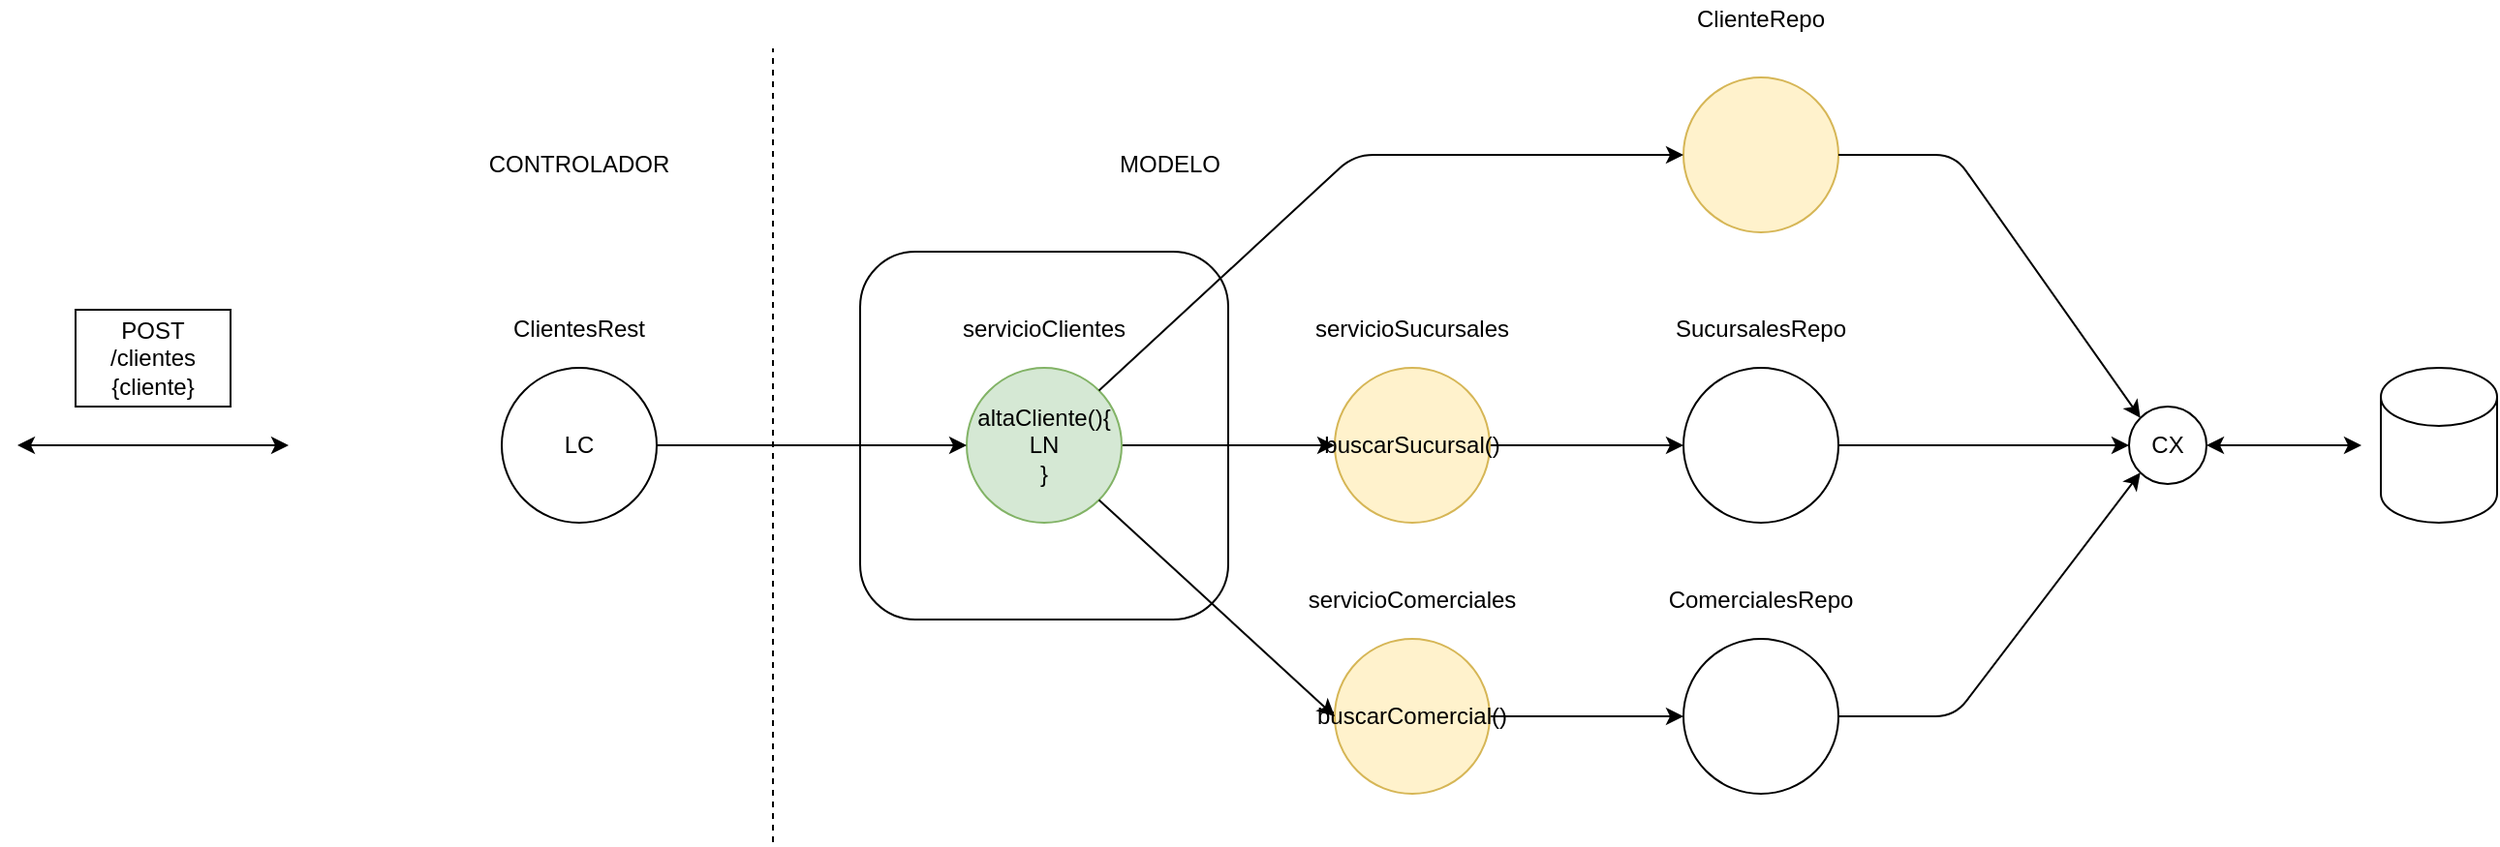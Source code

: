 <mxfile version="20.7.4" type="device" pages="12"><diagram id="UvF0XrIdMZ4vToSgm29X" name="Página-1"><mxGraphModel dx="2205" dy="1441" grid="1" gridSize="10" guides="1" tooltips="1" connect="1" arrows="1" fold="1" page="1" pageScale="1" pageWidth="1169" pageHeight="827" math="0" shadow="0"><root><mxCell id="0"/><mxCell id="1" parent="0"/><mxCell id="YPX6VVpYAtgCGoXjU5tx-20" value="" style="rounded=1;whiteSpace=wrap;html=1;fillColor=none;" parent="1" vertex="1"><mxGeometry x="195" y="80" width="190" height="190" as="geometry"/></mxCell><mxCell id="YPX6VVpYAtgCGoXjU5tx-5" style="edgeStyle=orthogonalEdgeStyle;rounded=0;orthogonalLoop=1;jettySize=auto;html=1;" parent="1" source="YPX6VVpYAtgCGoXjU5tx-1" target="YPX6VVpYAtgCGoXjU5tx-3" edge="1"><mxGeometry relative="1" as="geometry"/></mxCell><mxCell id="YPX6VVpYAtgCGoXjU5tx-1" value="altaCliente(){&lt;br&gt;LN&lt;br&gt;}" style="ellipse;whiteSpace=wrap;html=1;aspect=fixed;fillColor=#d5e8d4;strokeColor=#82b366;" parent="1" vertex="1"><mxGeometry x="250" y="140" width="80" height="80" as="geometry"/></mxCell><mxCell id="YPX6VVpYAtgCGoXjU5tx-2" value="servicioClientes" style="text;html=1;strokeColor=none;fillColor=none;align=center;verticalAlign=middle;whiteSpace=wrap;rounded=0;" parent="1" vertex="1"><mxGeometry x="270" y="110" width="40" height="20" as="geometry"/></mxCell><mxCell id="YPX6VVpYAtgCGoXjU5tx-8" style="edgeStyle=orthogonalEdgeStyle;rounded=0;orthogonalLoop=1;jettySize=auto;html=1;" parent="1" source="YPX6VVpYAtgCGoXjU5tx-3" target="YPX6VVpYAtgCGoXjU5tx-7" edge="1"><mxGeometry relative="1" as="geometry"/></mxCell><mxCell id="YPX6VVpYAtgCGoXjU5tx-3" value="buscarSucursal()" style="ellipse;whiteSpace=wrap;html=1;aspect=fixed;fillColor=#fff2cc;strokeColor=#d6b656;" parent="1" vertex="1"><mxGeometry x="440" y="140" width="80" height="80" as="geometry"/></mxCell><mxCell id="YPX6VVpYAtgCGoXjU5tx-4" value="servicioSucursales" style="text;html=1;strokeColor=none;fillColor=none;align=center;verticalAlign=middle;whiteSpace=wrap;rounded=0;" parent="1" vertex="1"><mxGeometry x="460" y="110" width="40" height="20" as="geometry"/></mxCell><mxCell id="YPX6VVpYAtgCGoXjU5tx-6" value="" style="shape=cylinder3;whiteSpace=wrap;html=1;boundedLbl=1;backgroundOutline=1;size=15;" parent="1" vertex="1"><mxGeometry x="980" y="140" width="60" height="80" as="geometry"/></mxCell><mxCell id="YPX6VVpYAtgCGoXjU5tx-11" style="edgeStyle=orthogonalEdgeStyle;rounded=0;orthogonalLoop=1;jettySize=auto;html=1;entryX=0;entryY=0.5;entryDx=0;entryDy=0;" parent="1" source="YPX6VVpYAtgCGoXjU5tx-7" target="YPX6VVpYAtgCGoXjU5tx-10" edge="1"><mxGeometry relative="1" as="geometry"/></mxCell><mxCell id="YPX6VVpYAtgCGoXjU5tx-7" value="" style="ellipse;whiteSpace=wrap;html=1;aspect=fixed;" parent="1" vertex="1"><mxGeometry x="620" y="140" width="80" height="80" as="geometry"/></mxCell><mxCell id="YPX6VVpYAtgCGoXjU5tx-9" value="" style="endArrow=classic;startArrow=classic;html=1;" parent="1" edge="1"><mxGeometry width="50" height="50" relative="1" as="geometry"><mxPoint x="890" y="180" as="sourcePoint"/><mxPoint x="970" y="180" as="targetPoint"/></mxGeometry></mxCell><mxCell id="YPX6VVpYAtgCGoXjU5tx-10" value="CX" style="ellipse;whiteSpace=wrap;html=1;aspect=fixed;" parent="1" vertex="1"><mxGeometry x="850" y="160" width="40" height="40" as="geometry"/></mxCell><mxCell id="YPX6VVpYAtgCGoXjU5tx-12" style="edgeStyle=orthogonalEdgeStyle;rounded=0;orthogonalLoop=1;jettySize=auto;html=1;" parent="1" source="YPX6VVpYAtgCGoXjU5tx-13" target="YPX6VVpYAtgCGoXjU5tx-15" edge="1"><mxGeometry relative="1" as="geometry"/></mxCell><mxCell id="YPX6VVpYAtgCGoXjU5tx-13" value="buscarComercial()" style="ellipse;whiteSpace=wrap;html=1;aspect=fixed;fillColor=#fff2cc;strokeColor=#d6b656;" parent="1" vertex="1"><mxGeometry x="440" y="280" width="80" height="80" as="geometry"/></mxCell><mxCell id="YPX6VVpYAtgCGoXjU5tx-14" value="servicioComerciales" style="text;html=1;strokeColor=none;fillColor=none;align=center;verticalAlign=middle;whiteSpace=wrap;rounded=0;" parent="1" vertex="1"><mxGeometry x="460" y="250" width="40" height="20" as="geometry"/></mxCell><mxCell id="YPX6VVpYAtgCGoXjU5tx-15" value="" style="ellipse;whiteSpace=wrap;html=1;aspect=fixed;" parent="1" vertex="1"><mxGeometry x="620" y="280" width="80" height="80" as="geometry"/></mxCell><mxCell id="YPX6VVpYAtgCGoXjU5tx-16" value="SucursalesRepo" style="text;html=1;strokeColor=none;fillColor=none;align=center;verticalAlign=middle;whiteSpace=wrap;rounded=0;" parent="1" vertex="1"><mxGeometry x="640" y="110" width="40" height="20" as="geometry"/></mxCell><mxCell id="YPX6VVpYAtgCGoXjU5tx-17" value="ComercialesRepo" style="text;html=1;strokeColor=none;fillColor=none;align=center;verticalAlign=middle;whiteSpace=wrap;rounded=0;" parent="1" vertex="1"><mxGeometry x="640" y="250" width="40" height="20" as="geometry"/></mxCell><mxCell id="YPX6VVpYAtgCGoXjU5tx-18" value="" style="endArrow=classic;html=1;entryX=0;entryY=1;entryDx=0;entryDy=0;exitX=1;exitY=0.5;exitDx=0;exitDy=0;" parent="1" source="YPX6VVpYAtgCGoXjU5tx-15" target="YPX6VVpYAtgCGoXjU5tx-10" edge="1"><mxGeometry width="50" height="50" relative="1" as="geometry"><mxPoint x="730" y="500" as="sourcePoint"/><mxPoint x="780" y="450" as="targetPoint"/><Array as="points"><mxPoint x="760" y="320"/></Array></mxGeometry></mxCell><mxCell id="YPX6VVpYAtgCGoXjU5tx-19" value="" style="endArrow=classic;html=1;exitX=1;exitY=1;exitDx=0;exitDy=0;entryX=0;entryY=0.5;entryDx=0;entryDy=0;" parent="1" source="YPX6VVpYAtgCGoXjU5tx-1" target="YPX6VVpYAtgCGoXjU5tx-13" edge="1"><mxGeometry width="50" height="50" relative="1" as="geometry"><mxPoint x="310" y="400" as="sourcePoint"/><mxPoint x="360" y="350" as="targetPoint"/></mxGeometry></mxCell><mxCell id="qaCS0IKd3Axms1aRZGkU-2" style="edgeStyle=orthogonalEdgeStyle;rounded=0;orthogonalLoop=1;jettySize=auto;html=1;" parent="1" source="qaCS0IKd3Axms1aRZGkU-1" target="YPX6VVpYAtgCGoXjU5tx-1" edge="1"><mxGeometry relative="1" as="geometry"/></mxCell><mxCell id="qaCS0IKd3Axms1aRZGkU-1" value="LC" style="ellipse;whiteSpace=wrap;html=1;aspect=fixed;" parent="1" vertex="1"><mxGeometry x="10" y="140" width="80" height="80" as="geometry"/></mxCell><mxCell id="qaCS0IKd3Axms1aRZGkU-3" value="ClientesRest" style="text;html=1;strokeColor=none;fillColor=none;align=center;verticalAlign=middle;whiteSpace=wrap;rounded=0;" parent="1" vertex="1"><mxGeometry x="30" y="110" width="40" height="20" as="geometry"/></mxCell><mxCell id="qaCS0IKd3Axms1aRZGkU-4" value="" style="endArrow=none;dashed=1;html=1;rounded=0;" parent="1" edge="1"><mxGeometry width="50" height="50" relative="1" as="geometry"><mxPoint x="150" y="385" as="sourcePoint"/><mxPoint x="150" y="-25" as="targetPoint"/></mxGeometry></mxCell><mxCell id="qaCS0IKd3Axms1aRZGkU-6" value="CONTROLADOR" style="text;html=1;strokeColor=none;fillColor=none;align=center;verticalAlign=middle;whiteSpace=wrap;rounded=0;" parent="1" vertex="1"><mxGeometry x="20" y="20" width="60" height="30" as="geometry"/></mxCell><mxCell id="qaCS0IKd3Axms1aRZGkU-7" value="MODELO" style="text;html=1;strokeColor=none;fillColor=none;align=center;verticalAlign=middle;whiteSpace=wrap;rounded=0;" parent="1" vertex="1"><mxGeometry x="325" y="20" width="60" height="30" as="geometry"/></mxCell><mxCell id="qaCS0IKd3Axms1aRZGkU-8" value="" style="ellipse;whiteSpace=wrap;html=1;aspect=fixed;fillColor=#fff2cc;strokeColor=#d6b656;" parent="1" vertex="1"><mxGeometry x="620" y="-10" width="80" height="80" as="geometry"/></mxCell><mxCell id="qaCS0IKd3Axms1aRZGkU-9" value="ClienteRepo" style="text;html=1;strokeColor=none;fillColor=none;align=center;verticalAlign=middle;whiteSpace=wrap;rounded=0;" parent="1" vertex="1"><mxGeometry x="640" y="-50" width="40" height="20" as="geometry"/></mxCell><mxCell id="qaCS0IKd3Axms1aRZGkU-10" value="" style="endArrow=classic;html=1;rounded=1;exitX=1;exitY=0;exitDx=0;exitDy=0;entryX=0;entryY=0.5;entryDx=0;entryDy=0;" parent="1" source="YPX6VVpYAtgCGoXjU5tx-1" target="qaCS0IKd3Axms1aRZGkU-8" edge="1"><mxGeometry width="50" height="50" relative="1" as="geometry"><mxPoint x="420" y="-10" as="sourcePoint"/><mxPoint x="470" y="-60" as="targetPoint"/><Array as="points"><mxPoint x="450" y="30"/></Array></mxGeometry></mxCell><mxCell id="qaCS0IKd3Axms1aRZGkU-11" value="" style="endArrow=classic;html=1;rounded=1;exitX=1;exitY=0.5;exitDx=0;exitDy=0;entryX=0;entryY=0;entryDx=0;entryDy=0;" parent="1" source="qaCS0IKd3Axms1aRZGkU-8" target="YPX6VVpYAtgCGoXjU5tx-10" edge="1"><mxGeometry width="50" height="50" relative="1" as="geometry"><mxPoint x="830" y="80" as="sourcePoint"/><mxPoint x="880" y="30" as="targetPoint"/><Array as="points"><mxPoint x="760" y="30"/></Array></mxGeometry></mxCell><mxCell id="66iC5w1i4md2YyLyDwV--1" value="" style="endArrow=classic;startArrow=classic;html=1;rounded=0;" parent="1" edge="1"><mxGeometry width="50" height="50" relative="1" as="geometry"><mxPoint x="-240" y="180" as="sourcePoint"/><mxPoint x="-100" y="180" as="targetPoint"/></mxGeometry></mxCell><mxCell id="66iC5w1i4md2YyLyDwV--2" value="POST /clientes&lt;br&gt;{cliente}" style="rounded=0;whiteSpace=wrap;html=1;" parent="1" vertex="1"><mxGeometry x="-210" y="110" width="80" height="50" as="geometry"/></mxCell></root></mxGraphModel></diagram><diagram id="WrAXMd3iQ66EddfepuR-" name="Página-3"><mxGraphModel dx="1050" dy="629" grid="1" gridSize="10" guides="1" tooltips="1" connect="1" arrows="1" fold="1" page="1" pageScale="1" pageWidth="1169" pageHeight="827" math="0" shadow="0"><root><mxCell id="5Kuxy22hKXC9nkLKEfwU-0"/><mxCell id="5Kuxy22hKXC9nkLKEfwU-1" parent="5Kuxy22hKXC9nkLKEfwU-0"/><mxCell id="5Kuxy22hKXC9nkLKEfwU-6" style="edgeStyle=orthogonalEdgeStyle;rounded=0;orthogonalLoop=1;jettySize=auto;html=1;" parent="5Kuxy22hKXC9nkLKEfwU-1" source="5Kuxy22hKXC9nkLKEfwU-2" target="5Kuxy22hKXC9nkLKEfwU-4" edge="1"><mxGeometry relative="1" as="geometry"/></mxCell><mxCell id="5Kuxy22hKXC9nkLKEfwU-2" value="" style="ellipse;whiteSpace=wrap;html=1;aspect=fixed;fillColor=#ffffff;" parent="5Kuxy22hKXC9nkLKEfwU-1" vertex="1"><mxGeometry x="390" y="210" width="80" height="80" as="geometry"/></mxCell><mxCell id="5Kuxy22hKXC9nkLKEfwU-3" value="GestorPeliculas" style="text;html=1;strokeColor=none;fillColor=none;align=center;verticalAlign=middle;whiteSpace=wrap;rounded=0;" parent="5Kuxy22hKXC9nkLKEfwU-1" vertex="1"><mxGeometry x="410" y="180" width="40" height="20" as="geometry"/></mxCell><mxCell id="5Kuxy22hKXC9nkLKEfwU-4" value="" style="ellipse;whiteSpace=wrap;html=1;aspect=fixed;fillColor=#ffffff;" parent="5Kuxy22hKXC9nkLKEfwU-1" vertex="1"><mxGeometry x="590" y="210" width="80" height="80" as="geometry"/></mxCell><mxCell id="5Kuxy22hKXC9nkLKEfwU-5" value="PeliculaDao" style="text;html=1;strokeColor=none;fillColor=none;align=center;verticalAlign=middle;whiteSpace=wrap;rounded=0;" parent="5Kuxy22hKXC9nkLKEfwU-1" vertex="1"><mxGeometry x="610" y="180" width="40" height="20" as="geometry"/></mxCell><mxCell id="5Kuxy22hKXC9nkLKEfwU-7" value="" style="shape=cylinder3;whiteSpace=wrap;html=1;boundedLbl=1;backgroundOutline=1;size=15;fillColor=#ffffff;" parent="5Kuxy22hKXC9nkLKEfwU-1" vertex="1"><mxGeometry x="790" y="210" width="60" height="80" as="geometry"/></mxCell><mxCell id="5Kuxy22hKXC9nkLKEfwU-8" value="" style="endArrow=classic;startArrow=classic;html=1;" parent="5Kuxy22hKXC9nkLKEfwU-1" edge="1"><mxGeometry width="50" height="50" relative="1" as="geometry"><mxPoint x="680" y="250" as="sourcePoint"/><mxPoint x="780" y="250" as="targetPoint"/></mxGeometry></mxCell></root></mxGraphModel></diagram><diagram id="sS5LkLRFxZ_7hzhvh7MX" name="Página-4"><mxGraphModel dx="1050" dy="629" grid="1" gridSize="10" guides="1" tooltips="1" connect="1" arrows="1" fold="1" page="1" pageScale="1" pageWidth="1169" pageHeight="827" math="0" shadow="0"><root><mxCell id="SfVge7hOBATAlDa2l-UG-0"/><mxCell id="SfVge7hOBATAlDa2l-UG-1" parent="SfVge7hOBATAlDa2l-UG-0"/><mxCell id="SfVge7hOBATAlDa2l-UG-2" value="" style="rounded=0;whiteSpace=wrap;html=1;fillColor=#ffffff;" parent="SfVge7hOBATAlDa2l-UG-1" vertex="1"><mxGeometry x="290" y="120" width="390" height="310" as="geometry"/></mxCell><mxCell id="SfVge7hOBATAlDa2l-UG-3" value="WEB" style="text;html=1;strokeColor=none;fillColor=none;align=center;verticalAlign=middle;whiteSpace=wrap;rounded=0;" parent="SfVge7hOBATAlDa2l-UG-1" vertex="1"><mxGeometry x="290" y="90" width="40" height="20" as="geometry"/></mxCell><mxCell id="SfVge7hOBATAlDa2l-UG-28" style="edgeStyle=orthogonalEdgeStyle;rounded=0;orthogonalLoop=1;jettySize=auto;html=1;" parent="SfVge7hOBATAlDa2l-UG-1" source="SfVge7hOBATAlDa2l-UG-4" target="SfVge7hOBATAlDa2l-UG-24" edge="1"><mxGeometry relative="1" as="geometry"/></mxCell><mxCell id="SfVge7hOBATAlDa2l-UG-4" value="LC" style="ellipse;whiteSpace=wrap;html=1;aspect=fixed;fillColor=#ffffff;" parent="SfVge7hOBATAlDa2l-UG-1" vertex="1"><mxGeometry x="330" y="160" width="60" height="60" as="geometry"/></mxCell><mxCell id="SfVge7hOBATAlDa2l-UG-5" value="ControladorPeliculas" style="text;html=1;strokeColor=none;fillColor=none;align=center;verticalAlign=middle;whiteSpace=wrap;rounded=0;" parent="SfVge7hOBATAlDa2l-UG-1" vertex="1"><mxGeometry x="340" y="130" width="40" height="20" as="geometry"/></mxCell><mxCell id="SfVge7hOBATAlDa2l-UG-6" value="" style="ellipse;whiteSpace=wrap;html=1;aspect=fixed;fillColor=#ffffff;" parent="SfVge7hOBATAlDa2l-UG-1" vertex="1"><mxGeometry x="330" y="240" width="60" height="60" as="geometry"/></mxCell><mxCell id="SfVge7hOBATAlDa2l-UG-7" value="" style="ellipse;whiteSpace=wrap;html=1;aspect=fixed;fillColor=#ffffff;" parent="SfVge7hOBATAlDa2l-UG-1" vertex="1"><mxGeometry x="330" y="330" width="60" height="60" as="geometry"/></mxCell><mxCell id="SfVge7hOBATAlDa2l-UG-8" value="listadoPeliculas.jsp" style="text;html=1;strokeColor=none;fillColor=none;align=center;verticalAlign=middle;whiteSpace=wrap;rounded=0;" parent="SfVge7hOBATAlDa2l-UG-1" vertex="1"><mxGeometry x="340" y="300" width="40" height="20" as="geometry"/></mxCell><mxCell id="SfVge7hOBATAlDa2l-UG-9" value="formulariopeliculas.jsp" style="text;html=1;strokeColor=none;fillColor=none;align=center;verticalAlign=middle;whiteSpace=wrap;rounded=0;" parent="SfVge7hOBATAlDa2l-UG-1" vertex="1"><mxGeometry x="340" y="390" width="40" height="20" as="geometry"/></mxCell><mxCell id="SfVge7hOBATAlDa2l-UG-10" value="" style="endArrow=none;dashed=1;html=1;entryX=0.999;entryY=0.36;entryDx=0;entryDy=0;entryPerimeter=0;" parent="SfVge7hOBATAlDa2l-UG-1" target="SfVge7hOBATAlDa2l-UG-2" edge="1"><mxGeometry width="50" height="50" relative="1" as="geometry"><mxPoint x="290" y="230" as="sourcePoint"/><mxPoint x="680" y="226" as="targetPoint"/></mxGeometry></mxCell><mxCell id="SfVge7hOBATAlDa2l-UG-11" value="" style="endArrow=none;dashed=1;html=1;" parent="SfVge7hOBATAlDa2l-UG-1" edge="1"><mxGeometry width="50" height="50" relative="1" as="geometry"><mxPoint x="438" y="230" as="sourcePoint"/><mxPoint x="438" y="119" as="targetPoint"/></mxGeometry></mxCell><mxCell id="SfVge7hOBATAlDa2l-UG-13" value="" style="rounded=0;whiteSpace=wrap;html=1;fillColor=#ffffff;" parent="SfVge7hOBATAlDa2l-UG-1" vertex="1"><mxGeometry x="880" y="120" width="370" height="220" as="geometry"/></mxCell><mxCell id="SfVge7hOBATAlDa2l-UG-14" value="REST" style="rounded=0;whiteSpace=wrap;html=1;fillColor=#ffffff;" parent="SfVge7hOBATAlDa2l-UG-1" vertex="1"><mxGeometry x="830" y="210" width="100" height="40" as="geometry"/></mxCell><mxCell id="SfVge7hOBATAlDa2l-UG-20" style="edgeStyle=orthogonalEdgeStyle;rounded=0;orthogonalLoop=1;jettySize=auto;html=1;entryX=0;entryY=0.5;entryDx=0;entryDy=0;" parent="SfVge7hOBATAlDa2l-UG-1" source="SfVge7hOBATAlDa2l-UG-15" target="SfVge7hOBATAlDa2l-UG-17" edge="1"><mxGeometry relative="1" as="geometry"/></mxCell><mxCell id="SfVge7hOBATAlDa2l-UG-15" value="LC" style="ellipse;whiteSpace=wrap;html=1;aspect=fixed;fillColor=#ffffff;" parent="SfVge7hOBATAlDa2l-UG-1" vertex="1"><mxGeometry x="980" y="200" width="60" height="60" as="geometry"/></mxCell><mxCell id="SfVge7hOBATAlDa2l-UG-21" style="edgeStyle=orthogonalEdgeStyle;rounded=0;orthogonalLoop=1;jettySize=auto;html=1;entryX=0;entryY=0.5;entryDx=0;entryDy=0;" parent="SfVge7hOBATAlDa2l-UG-1" source="SfVge7hOBATAlDa2l-UG-17" target="SfVge7hOBATAlDa2l-UG-18" edge="1"><mxGeometry relative="1" as="geometry"/></mxCell><mxCell id="SfVge7hOBATAlDa2l-UG-17" value="LN" style="ellipse;whiteSpace=wrap;html=1;aspect=fixed;fillColor=#ffffff;" parent="SfVge7hOBATAlDa2l-UG-1" vertex="1"><mxGeometry x="1070" y="200" width="60" height="60" as="geometry"/></mxCell><mxCell id="SfVge7hOBATAlDa2l-UG-18" value="SQL" style="ellipse;whiteSpace=wrap;html=1;aspect=fixed;fillColor=#ffffff;" parent="SfVge7hOBATAlDa2l-UG-1" vertex="1"><mxGeometry x="1160" y="200" width="60" height="60" as="geometry"/></mxCell><mxCell id="SfVge7hOBATAlDa2l-UG-19" value="" style="shape=cylinder3;whiteSpace=wrap;html=1;boundedLbl=1;backgroundOutline=1;size=15;fillColor=#ffffff;" parent="SfVge7hOBATAlDa2l-UG-1" vertex="1"><mxGeometry x="1340" y="190" width="60" height="80" as="geometry"/></mxCell><mxCell id="SfVge7hOBATAlDa2l-UG-22" value="" style="rounded=0;whiteSpace=wrap;html=1;fillColor=#ffffff;" parent="SfVge7hOBATAlDa2l-UG-1" vertex="1"><mxGeometry x="290" y="510" width="80" height="120" as="geometry"/></mxCell><mxCell id="SfVge7hOBATAlDa2l-UG-23" value="Actor" style="shape=umlActor;verticalLabelPosition=bottom;verticalAlign=top;html=1;outlineConnect=0;fillColor=#ffffff;" parent="SfVge7hOBATAlDa2l-UG-1" vertex="1"><mxGeometry x="260" y="590" width="30" height="60" as="geometry"/></mxCell><mxCell id="SfVge7hOBATAlDa2l-UG-24" value="insertar(p)&lt;br&gt;listar()&lt;br&gt;borrar(id)" style="ellipse;whiteSpace=wrap;html=1;aspect=fixed;fillColor=#ffffff;" parent="SfVge7hOBATAlDa2l-UG-1" vertex="1"><mxGeometry x="525" y="160" width="60" height="60" as="geometry"/></mxCell><mxCell id="SfVge7hOBATAlDa2l-UG-25" value="" style="endArrow=classic;startArrow=classic;html=1;" parent="SfVge7hOBATAlDa2l-UG-1" edge="1"><mxGeometry width="50" height="50" relative="1" as="geometry"><mxPoint x="1260" y="230" as="sourcePoint"/><mxPoint x="1320" y="230" as="targetPoint"/></mxGeometry></mxCell><mxCell id="SfVge7hOBATAlDa2l-UG-26" value="" style="endArrow=classic;html=1;exitX=1;exitY=0.5;exitDx=0;exitDy=0;entryX=0;entryY=0.5;entryDx=0;entryDy=0;" parent="SfVge7hOBATAlDa2l-UG-1" source="SfVge7hOBATAlDa2l-UG-24" target="SfVge7hOBATAlDa2l-UG-14" edge="1"><mxGeometry width="50" height="50" relative="1" as="geometry"><mxPoint x="760" y="160" as="sourcePoint"/><mxPoint x="810" y="110" as="targetPoint"/><Array as="points"><mxPoint x="730" y="190"/><mxPoint x="780" y="230"/></Array></mxGeometry></mxCell><mxCell id="SfVge7hOBATAlDa2l-UG-27" value="HTTP" style="text;html=1;strokeColor=none;fillColor=none;align=center;verticalAlign=middle;whiteSpace=wrap;rounded=0;" parent="SfVge7hOBATAlDa2l-UG-1" vertex="1"><mxGeometry x="700" y="160" width="40" height="20" as="geometry"/></mxCell><mxCell id="SfVge7hOBATAlDa2l-UG-29" value="proxy" style="text;html=1;strokeColor=none;fillColor=none;align=center;verticalAlign=middle;whiteSpace=wrap;rounded=0;" parent="SfVge7hOBATAlDa2l-UG-1" vertex="1"><mxGeometry x="535" y="130" width="40" height="20" as="geometry"/></mxCell><mxCell id="SfVge7hOBATAlDa2l-UG-30" value="" style="rounded=0;whiteSpace=wrap;html=1;fillColor=#ffffff;" parent="SfVge7hOBATAlDa2l-UG-1" vertex="1"><mxGeometry x="40" y="140" width="120" height="90" as="geometry"/></mxCell><mxCell id="SfVge7hOBATAlDa2l-UG-31" value="" style="endArrow=classic;startArrow=classic;html=1;" parent="SfVge7hOBATAlDa2l-UG-1" edge="1"><mxGeometry width="50" height="50" relative="1" as="geometry"><mxPoint x="170" y="190" as="sourcePoint"/><mxPoint x="280" y="190" as="targetPoint"/></mxGeometry></mxCell><mxCell id="SfVge7hOBATAlDa2l-UG-32" value="Actor" style="shape=umlActor;verticalLabelPosition=bottom;verticalAlign=top;html=1;outlineConnect=0;fillColor=#ffffff;" parent="SfVge7hOBATAlDa2l-UG-1" vertex="1"><mxGeometry y="155" width="30" height="60" as="geometry"/></mxCell><mxCell id="SfVge7hOBATAlDa2l-UG-33" value="" style="endArrow=classic;html=1;exitX=1;exitY=0.5;exitDx=0;exitDy=0;entryX=0;entryY=0.5;entryDx=0;entryDy=0;" parent="SfVge7hOBATAlDa2l-UG-1" source="SfVge7hOBATAlDa2l-UG-22" target="SfVge7hOBATAlDa2l-UG-14" edge="1"><mxGeometry width="50" height="50" relative="1" as="geometry"><mxPoint x="540" y="550" as="sourcePoint"/><mxPoint x="590" y="500" as="targetPoint"/><Array as="points"><mxPoint x="730" y="570"/><mxPoint x="780" y="230"/></Array></mxGeometry></mxCell></root></mxGraphModel></diagram><diagram id="C8_WI676ynXHVokb9Otv" name="Página-5"><mxGraphModel dx="1050" dy="629" grid="1" gridSize="10" guides="1" tooltips="1" connect="1" arrows="1" fold="1" page="1" pageScale="1" pageWidth="1169" pageHeight="827" math="0" shadow="0"><root><mxCell id="SNTQV-D7BVWPFbGO8pkt-0"/><mxCell id="SNTQV-D7BVWPFbGO8pkt-1" parent="SNTQV-D7BVWPFbGO8pkt-0"/><mxCell id="SNTQV-D7BVWPFbGO8pkt-29" value="" style="rounded=1;whiteSpace=wrap;html=1;fillColor=#fff2cc;strokeColor=#d6b656;" parent="SNTQV-D7BVWPFbGO8pkt-1" vertex="1"><mxGeometry x="440" y="80" width="160" height="630" as="geometry"/></mxCell><mxCell id="SNTQV-D7BVWPFbGO8pkt-13" style="edgeStyle=orthogonalEdgeStyle;rounded=0;orthogonalLoop=1;jettySize=auto;html=1;entryX=0;entryY=0.5;entryDx=0;entryDy=0;" parent="SNTQV-D7BVWPFbGO8pkt-1" source="SNTQV-D7BVWPFbGO8pkt-2" target="SNTQV-D7BVWPFbGO8pkt-5" edge="1"><mxGeometry relative="1" as="geometry"/></mxCell><mxCell id="SNTQV-D7BVWPFbGO8pkt-2" value="altaCliente(c)" style="ellipse;whiteSpace=wrap;html=1;aspect=fixed;fillColor=#d5e8d4;strokeColor=#82b366;" parent="SNTQV-D7BVWPFbGO8pkt-1" vertex="1"><mxGeometry x="290" y="110" width="80" height="80" as="geometry"/></mxCell><mxCell id="SNTQV-D7BVWPFbGO8pkt-3" value="GestorClientes" style="text;html=1;strokeColor=none;fillColor=none;align=center;verticalAlign=middle;whiteSpace=wrap;rounded=0;" parent="SNTQV-D7BVWPFbGO8pkt-1" vertex="1"><mxGeometry x="310" y="200" width="40" height="20" as="geometry"/></mxCell><mxCell id="SNTQV-D7BVWPFbGO8pkt-4" value="" style="endArrow=classic;html=1;entryX=0;entryY=0.5;entryDx=0;entryDy=0;" parent="SNTQV-D7BVWPFbGO8pkt-1" target="SNTQV-D7BVWPFbGO8pkt-2" edge="1"><mxGeometry width="50" height="50" relative="1" as="geometry"><mxPoint x="170" y="150" as="sourcePoint"/><mxPoint x="230" y="120" as="targetPoint"/></mxGeometry></mxCell><mxCell id="SNTQV-D7BVWPFbGO8pkt-5" value="comprobar(dir)" style="ellipse;whiteSpace=wrap;html=1;aspect=fixed;fillColor=#ffffff;" parent="SNTQV-D7BVWPFbGO8pkt-1" vertex="1"><mxGeometry x="480" y="110" width="80" height="80" as="geometry"/></mxCell><mxCell id="SNTQV-D7BVWPFbGO8pkt-6" value="GestorDireciones" style="text;html=1;strokeColor=none;fillColor=none;align=center;verticalAlign=middle;whiteSpace=wrap;rounded=0;" parent="SNTQV-D7BVWPFbGO8pkt-1" vertex="1"><mxGeometry x="500" y="200" width="40" height="20" as="geometry"/></mxCell><mxCell id="SNTQV-D7BVWPFbGO8pkt-20" style="edgeStyle=orthogonalEdgeStyle;rounded=0;orthogonalLoop=1;jettySize=auto;html=1;" parent="SNTQV-D7BVWPFbGO8pkt-1" source="SNTQV-D7BVWPFbGO8pkt-7" target="SNTQV-D7BVWPFbGO8pkt-18" edge="1"><mxGeometry relative="1" as="geometry"/></mxCell><mxCell id="SNTQV-D7BVWPFbGO8pkt-7" value="encontrar(dir)" style="ellipse;whiteSpace=wrap;html=1;aspect=fixed;fillColor=#ffffff;" parent="SNTQV-D7BVWPFbGO8pkt-1" vertex="1"><mxGeometry x="480" y="260" width="80" height="80" as="geometry"/></mxCell><mxCell id="SNTQV-D7BVWPFbGO8pkt-8" value="GestorSucursales" style="text;html=1;strokeColor=none;fillColor=none;align=center;verticalAlign=middle;whiteSpace=wrap;rounded=0;" parent="SNTQV-D7BVWPFbGO8pkt-1" vertex="1"><mxGeometry x="500" y="350" width="40" height="20" as="geometry"/></mxCell><mxCell id="SNTQV-D7BVWPFbGO8pkt-23" style="edgeStyle=orthogonalEdgeStyle;rounded=0;orthogonalLoop=1;jettySize=auto;html=1;entryX=0;entryY=0.5;entryDx=0;entryDy=0;" parent="SNTQV-D7BVWPFbGO8pkt-1" source="SNTQV-D7BVWPFbGO8pkt-9" target="SNTQV-D7BVWPFbGO8pkt-21" edge="1"><mxGeometry relative="1" as="geometry"/></mxCell><mxCell id="SNTQV-D7BVWPFbGO8pkt-9" value="buscar()" style="ellipse;whiteSpace=wrap;html=1;aspect=fixed;fillColor=#ffffff;" parent="SNTQV-D7BVWPFbGO8pkt-1" vertex="1"><mxGeometry x="480" y="414" width="80" height="80" as="geometry"/></mxCell><mxCell id="SNTQV-D7BVWPFbGO8pkt-10" value="GestorComerciales" style="text;html=1;strokeColor=none;fillColor=none;align=center;verticalAlign=middle;whiteSpace=wrap;rounded=0;" parent="SNTQV-D7BVWPFbGO8pkt-1" vertex="1"><mxGeometry x="500" y="504" width="40" height="20" as="geometry"/></mxCell><mxCell id="SNTQV-D7BVWPFbGO8pkt-11" value="insertar(cli)" style="ellipse;whiteSpace=wrap;html=1;aspect=fixed;fillColor=#ffffff;" parent="SNTQV-D7BVWPFbGO8pkt-1" vertex="1"><mxGeometry x="480" y="570" width="80" height="80" as="geometry"/></mxCell><mxCell id="SNTQV-D7BVWPFbGO8pkt-12" value="ClienteDao" style="text;html=1;strokeColor=none;fillColor=none;align=center;verticalAlign=middle;whiteSpace=wrap;rounded=0;" parent="SNTQV-D7BVWPFbGO8pkt-1" vertex="1"><mxGeometry x="500" y="660" width="40" height="20" as="geometry"/></mxCell><mxCell id="SNTQV-D7BVWPFbGO8pkt-14" value="" style="endArrow=classic;html=1;exitX=1;exitY=0.5;exitDx=0;exitDy=0;entryX=0;entryY=0.5;entryDx=0;entryDy=0;" parent="SNTQV-D7BVWPFbGO8pkt-1" source="SNTQV-D7BVWPFbGO8pkt-2" target="SNTQV-D7BVWPFbGO8pkt-7" edge="1"><mxGeometry width="50" height="50" relative="1" as="geometry"><mxPoint x="360" y="400" as="sourcePoint"/><mxPoint x="410" y="350" as="targetPoint"/><Array as="points"><mxPoint x="410" y="150"/><mxPoint x="410" y="300"/></Array></mxGeometry></mxCell><mxCell id="SNTQV-D7BVWPFbGO8pkt-15" value="" style="endArrow=classic;html=1;exitX=1;exitY=0.5;exitDx=0;exitDy=0;entryX=0;entryY=0.5;entryDx=0;entryDy=0;" parent="SNTQV-D7BVWPFbGO8pkt-1" source="SNTQV-D7BVWPFbGO8pkt-2" target="SNTQV-D7BVWPFbGO8pkt-9" edge="1"><mxGeometry width="50" height="50" relative="1" as="geometry"><mxPoint x="390" y="480" as="sourcePoint"/><mxPoint x="440" y="430" as="targetPoint"/><Array as="points"><mxPoint x="410" y="150"/><mxPoint x="410" y="454"/></Array></mxGeometry></mxCell><mxCell id="SNTQV-D7BVWPFbGO8pkt-16" value="" style="endArrow=classic;html=1;exitX=1;exitY=0.5;exitDx=0;exitDy=0;entryX=0;entryY=0.5;entryDx=0;entryDy=0;" parent="SNTQV-D7BVWPFbGO8pkt-1" source="SNTQV-D7BVWPFbGO8pkt-2" target="SNTQV-D7BVWPFbGO8pkt-11" edge="1"><mxGeometry width="50" height="50" relative="1" as="geometry"><mxPoint x="370" y="580" as="sourcePoint"/><mxPoint x="420" y="530" as="targetPoint"/><Array as="points"><mxPoint x="410" y="150"/><mxPoint x="410" y="600"/><mxPoint x="420" y="610"/></Array></mxGeometry></mxCell><mxCell id="SNTQV-D7BVWPFbGO8pkt-18" value="insertar(cli)" style="ellipse;whiteSpace=wrap;html=1;aspect=fixed;fillColor=#ffffff;" parent="SNTQV-D7BVWPFbGO8pkt-1" vertex="1"><mxGeometry x="710" y="260" width="80" height="80" as="geometry"/></mxCell><mxCell id="SNTQV-D7BVWPFbGO8pkt-19" value="SucursalDaoJPAImplementation" style="text;html=1;strokeColor=none;fillColor=none;align=center;verticalAlign=middle;whiteSpace=wrap;rounded=0;" parent="SNTQV-D7BVWPFbGO8pkt-1" vertex="1"><mxGeometry x="730" y="350" width="40" height="20" as="geometry"/></mxCell><mxCell id="SNTQV-D7BVWPFbGO8pkt-25" style="edgeStyle=orthogonalEdgeStyle;rounded=0;orthogonalLoop=1;jettySize=auto;html=1;" parent="SNTQV-D7BVWPFbGO8pkt-1" source="SNTQV-D7BVWPFbGO8pkt-21" target="SNTQV-D7BVWPFbGO8pkt-24" edge="1"><mxGeometry relative="1" as="geometry"/></mxCell><mxCell id="SNTQV-D7BVWPFbGO8pkt-21" value="buscar()" style="ellipse;whiteSpace=wrap;html=1;aspect=fixed;fillColor=#ffffff;" parent="SNTQV-D7BVWPFbGO8pkt-1" vertex="1"><mxGeometry x="710" y="414" width="80" height="80" as="geometry"/></mxCell><mxCell id="SNTQV-D7BVWPFbGO8pkt-22" value="ComercialDao" style="text;html=1;strokeColor=none;fillColor=none;align=center;verticalAlign=middle;whiteSpace=wrap;rounded=0;" parent="SNTQV-D7BVWPFbGO8pkt-1" vertex="1"><mxGeometry x="730" y="504" width="40" height="20" as="geometry"/></mxCell><mxCell id="SNTQV-D7BVWPFbGO8pkt-24" value="DataSource" style="ellipse;whiteSpace=wrap;html=1;aspect=fixed;fillColor=#ffffff;" parent="SNTQV-D7BVWPFbGO8pkt-1" vertex="1"><mxGeometry x="920" y="419" width="70" height="70" as="geometry"/></mxCell><mxCell id="SNTQV-D7BVWPFbGO8pkt-26" value="" style="endArrow=classic;html=1;exitX=1;exitY=0.5;exitDx=0;exitDy=0;entryX=0;entryY=0.5;entryDx=0;entryDy=0;" parent="SNTQV-D7BVWPFbGO8pkt-1" source="SNTQV-D7BVWPFbGO8pkt-18" target="SNTQV-D7BVWPFbGO8pkt-24" edge="1"><mxGeometry width="50" height="50" relative="1" as="geometry"><mxPoint x="890" y="630" as="sourcePoint"/><mxPoint x="940" y="580" as="targetPoint"/><Array as="points"><mxPoint x="820" y="300"/></Array></mxGeometry></mxCell><mxCell id="SNTQV-D7BVWPFbGO8pkt-27" value="" style="endArrow=classic;html=1;exitX=1;exitY=0.5;exitDx=0;exitDy=0;entryX=0;entryY=0.5;entryDx=0;entryDy=0;" parent="SNTQV-D7BVWPFbGO8pkt-1" source="SNTQV-D7BVWPFbGO8pkt-11" target="SNTQV-D7BVWPFbGO8pkt-24" edge="1"><mxGeometry width="50" height="50" relative="1" as="geometry"><mxPoint x="950" y="660" as="sourcePoint"/><mxPoint x="1000" y="610" as="targetPoint"/><Array as="points"><mxPoint x="810" y="610"/></Array></mxGeometry></mxCell><mxCell id="SNTQV-D7BVWPFbGO8pkt-30" value="Doubles" style="text;html=1;strokeColor=none;fillColor=none;align=center;verticalAlign=middle;whiteSpace=wrap;rounded=0;" parent="SNTQV-D7BVWPFbGO8pkt-1" vertex="1"><mxGeometry x="500" y="40" width="40" height="20" as="geometry"/></mxCell><mxCell id="GO2jO0JnL4nksM3g9ySs-0" value="" style="shape=cylinder3;whiteSpace=wrap;html=1;boundedLbl=1;backgroundOutline=1;size=15;" parent="SNTQV-D7BVWPFbGO8pkt-1" vertex="1"><mxGeometry x="1050" y="414" width="60" height="80" as="geometry"/></mxCell><mxCell id="gQg8OxKT5w0YY7fyV7tl-0" value="altaCliente" style="ellipse;whiteSpace=wrap;html=1;aspect=fixed;" parent="SNTQV-D7BVWPFbGO8pkt-1" vertex="1"><mxGeometry x="90" y="110" width="80" height="80" as="geometry"/></mxCell><mxCell id="gQg8OxKT5w0YY7fyV7tl-1" value="ClientesEndpoint" style="text;html=1;strokeColor=none;fillColor=none;align=center;verticalAlign=middle;whiteSpace=wrap;rounded=0;" parent="SNTQV-D7BVWPFbGO8pkt-1" vertex="1"><mxGeometry x="110" y="200" width="40" height="20" as="geometry"/></mxCell></root></mxGraphModel></diagram><diagram id="sI6yZveIK4VtaTS3U_36" name="Página-6"><mxGraphModel dx="1235" dy="740" grid="1" gridSize="10" guides="1" tooltips="1" connect="1" arrows="1" fold="1" page="1" pageScale="1" pageWidth="1169" pageHeight="827" math="0" shadow="0"><root><mxCell id="SO4mMO6ryC2iiDta10gG-0"/><mxCell id="SO4mMO6ryC2iiDta10gG-1" parent="SO4mMO6ryC2iiDta10gG-0"/><mxCell id="SO4mMO6ryC2iiDta10gG-2" value="" style="rounded=1;whiteSpace=wrap;html=1;fillColor=#fff2cc;strokeColor=#d6b656;" parent="SO4mMO6ryC2iiDta10gG-1" vertex="1"><mxGeometry x="440" y="80" width="160" height="780" as="geometry"/></mxCell><mxCell id="SO4mMO6ryC2iiDta10gG-3" style="edgeStyle=orthogonalEdgeStyle;rounded=0;orthogonalLoop=1;jettySize=auto;html=1;entryX=0;entryY=0.5;entryDx=0;entryDy=0;" parent="SO4mMO6ryC2iiDta10gG-1" source="SO4mMO6ryC2iiDta10gG-4" target="SO4mMO6ryC2iiDta10gG-7" edge="1"><mxGeometry relative="1" as="geometry"/></mxCell><mxCell id="SO4mMO6ryC2iiDta10gG-4" value="aceptarPedido" style="ellipse;whiteSpace=wrap;html=1;aspect=fixed;fillColor=#ffffff;" parent="SO4mMO6ryC2iiDta10gG-1" vertex="1"><mxGeometry x="290" y="110" width="80" height="80" as="geometry"/></mxCell><mxCell id="SO4mMO6ryC2iiDta10gG-5" value="GestorPedidos" style="text;html=1;strokeColor=none;fillColor=none;align=center;verticalAlign=middle;whiteSpace=wrap;rounded=0;" parent="SO4mMO6ryC2iiDta10gG-1" vertex="1"><mxGeometry x="310" y="200" width="40" height="20" as="geometry"/></mxCell><mxCell id="SO4mMO6ryC2iiDta10gG-6" value="" style="endArrow=classic;html=1;entryX=0;entryY=0.5;entryDx=0;entryDy=0;" parent="SO4mMO6ryC2iiDta10gG-1" target="SO4mMO6ryC2iiDta10gG-4" edge="1"><mxGeometry width="50" height="50" relative="1" as="geometry"><mxPoint x="170" y="150" as="sourcePoint"/><mxPoint x="230" y="120" as="targetPoint"/></mxGeometry></mxCell><mxCell id="SO4mMO6ryC2iiDta10gG-7" value="comprobarTC()" style="ellipse;whiteSpace=wrap;html=1;aspect=fixed;fillColor=#ffffff;" parent="SO4mMO6ryC2iiDta10gG-1" vertex="1"><mxGeometry x="480" y="110" width="80" height="80" as="geometry"/></mxCell><mxCell id="SO4mMO6ryC2iiDta10gG-8" value="GestorBancos" style="text;html=1;strokeColor=none;fillColor=none;align=center;verticalAlign=middle;whiteSpace=wrap;rounded=0;" parent="SO4mMO6ryC2iiDta10gG-1" vertex="1"><mxGeometry x="500" y="200" width="40" height="20" as="geometry"/></mxCell><mxCell id="SO4mMO6ryC2iiDta10gG-9" style="edgeStyle=orthogonalEdgeStyle;rounded=0;orthogonalLoop=1;jettySize=auto;html=1;" parent="SO4mMO6ryC2iiDta10gG-1" source="SO4mMO6ryC2iiDta10gG-10" target="SO4mMO6ryC2iiDta10gG-20" edge="1"><mxGeometry relative="1" as="geometry"/></mxCell><mxCell id="SO4mMO6ryC2iiDta10gG-10" value="comprobar" style="ellipse;whiteSpace=wrap;html=1;aspect=fixed;fillColor=#ffffff;" parent="SO4mMO6ryC2iiDta10gG-1" vertex="1"><mxGeometry x="480" y="260" width="80" height="80" as="geometry"/></mxCell><mxCell id="SO4mMO6ryC2iiDta10gG-11" value="GestorAlmacen" style="text;html=1;strokeColor=none;fillColor=none;align=center;verticalAlign=middle;whiteSpace=wrap;rounded=0;" parent="SO4mMO6ryC2iiDta10gG-1" vertex="1"><mxGeometry x="500" y="350" width="40" height="20" as="geometry"/></mxCell><mxCell id="SO4mMO6ryC2iiDta10gG-12" style="edgeStyle=orthogonalEdgeStyle;rounded=0;orthogonalLoop=1;jettySize=auto;html=1;entryX=0;entryY=0.5;entryDx=0;entryDy=0;" parent="SO4mMO6ryC2iiDta10gG-1" source="SO4mMO6ryC2iiDta10gG-13" target="SO4mMO6ryC2iiDta10gG-23" edge="1"><mxGeometry relative="1" as="geometry"/></mxCell><mxCell id="SO4mMO6ryC2iiDta10gG-13" value="obtenerCamion" style="ellipse;whiteSpace=wrap;html=1;aspect=fixed;fillColor=#ffffff;" parent="SO4mMO6ryC2iiDta10gG-1" vertex="1"><mxGeometry x="480" y="414" width="80" height="80" as="geometry"/></mxCell><mxCell id="SO4mMO6ryC2iiDta10gG-14" value="GestorTransportes" style="text;html=1;strokeColor=none;fillColor=none;align=center;verticalAlign=middle;whiteSpace=wrap;rounded=0;" parent="SO4mMO6ryC2iiDta10gG-1" vertex="1"><mxGeometry x="500" y="504" width="40" height="20" as="geometry"/></mxCell><mxCell id="SO4mMO6ryC2iiDta10gG-15" value="modificar(p)" style="ellipse;whiteSpace=wrap;html=1;aspect=fixed;fillColor=#ffffff;" parent="SO4mMO6ryC2iiDta10gG-1" vertex="1"><mxGeometry x="480" y="710" width="80" height="80" as="geometry"/></mxCell><mxCell id="SO4mMO6ryC2iiDta10gG-16" value="PedidoDao" style="text;html=1;strokeColor=none;fillColor=none;align=center;verticalAlign=middle;whiteSpace=wrap;rounded=0;" parent="SO4mMO6ryC2iiDta10gG-1" vertex="1"><mxGeometry x="500" y="800" width="40" height="20" as="geometry"/></mxCell><mxCell id="SO4mMO6ryC2iiDta10gG-17" value="" style="endArrow=classic;html=1;exitX=1;exitY=0.5;exitDx=0;exitDy=0;entryX=0;entryY=0.5;entryDx=0;entryDy=0;" parent="SO4mMO6ryC2iiDta10gG-1" source="SO4mMO6ryC2iiDta10gG-4" target="SO4mMO6ryC2iiDta10gG-10" edge="1"><mxGeometry width="50" height="50" relative="1" as="geometry"><mxPoint x="360" y="400" as="sourcePoint"/><mxPoint x="410" y="350" as="targetPoint"/><Array as="points"><mxPoint x="400" y="150"/><mxPoint x="400" y="300"/></Array></mxGeometry></mxCell><mxCell id="SO4mMO6ryC2iiDta10gG-18" value="" style="endArrow=classic;html=1;exitX=1;exitY=0.5;exitDx=0;exitDy=0;entryX=0;entryY=0.5;entryDx=0;entryDy=0;" parent="SO4mMO6ryC2iiDta10gG-1" source="SO4mMO6ryC2iiDta10gG-4" target="SO4mMO6ryC2iiDta10gG-13" edge="1"><mxGeometry width="50" height="50" relative="1" as="geometry"><mxPoint x="390" y="480" as="sourcePoint"/><mxPoint x="440" y="430" as="targetPoint"/><Array as="points"><mxPoint x="400" y="150"/><mxPoint x="400" y="454"/></Array></mxGeometry></mxCell><mxCell id="SO4mMO6ryC2iiDta10gG-19" value="" style="endArrow=classic;html=1;exitX=1;exitY=0.5;exitDx=0;exitDy=0;entryX=0;entryY=0.5;entryDx=0;entryDy=0;" parent="SO4mMO6ryC2iiDta10gG-1" source="SO4mMO6ryC2iiDta10gG-4" target="SO4mMO6ryC2iiDta10gG-15" edge="1"><mxGeometry width="50" height="50" relative="1" as="geometry"><mxPoint x="370" y="580" as="sourcePoint"/><mxPoint x="420" y="530" as="targetPoint"/><Array as="points"><mxPoint x="400" y="150"/><mxPoint x="400" y="750"/><mxPoint x="410" y="750"/></Array></mxGeometry></mxCell><mxCell id="SO4mMO6ryC2iiDta10gG-20" value="buscar(id)" style="ellipse;whiteSpace=wrap;html=1;aspect=fixed;fillColor=#ffffff;" parent="SO4mMO6ryC2iiDta10gG-1" vertex="1"><mxGeometry x="710" y="260" width="80" height="80" as="geometry"/></mxCell><mxCell id="SO4mMO6ryC2iiDta10gG-21" value="ProductoDao" style="text;html=1;strokeColor=none;fillColor=none;align=center;verticalAlign=middle;whiteSpace=wrap;rounded=0;" parent="SO4mMO6ryC2iiDta10gG-1" vertex="1"><mxGeometry x="730" y="350" width="40" height="20" as="geometry"/></mxCell><mxCell id="SO4mMO6ryC2iiDta10gG-22" style="edgeStyle=orthogonalEdgeStyle;rounded=0;orthogonalLoop=1;jettySize=auto;html=1;" parent="SO4mMO6ryC2iiDta10gG-1" source="SO4mMO6ryC2iiDta10gG-23" target="SO4mMO6ryC2iiDta10gG-25" edge="1"><mxGeometry relative="1" as="geometry"/></mxCell><mxCell id="SO4mMO6ryC2iiDta10gG-23" value="buscar()" style="ellipse;whiteSpace=wrap;html=1;aspect=fixed;fillColor=#ffffff;" parent="SO4mMO6ryC2iiDta10gG-1" vertex="1"><mxGeometry x="710" y="414" width="80" height="80" as="geometry"/></mxCell><mxCell id="SO4mMO6ryC2iiDta10gG-24" value="CamionDao" style="text;html=1;strokeColor=none;fillColor=none;align=center;verticalAlign=middle;whiteSpace=wrap;rounded=0;" parent="SO4mMO6ryC2iiDta10gG-1" vertex="1"><mxGeometry x="730" y="504" width="40" height="20" as="geometry"/></mxCell><mxCell id="SO4mMO6ryC2iiDta10gG-25" value="DataSource" style="ellipse;whiteSpace=wrap;html=1;aspect=fixed;fillColor=#ffffff;" parent="SO4mMO6ryC2iiDta10gG-1" vertex="1"><mxGeometry x="920" y="419" width="70" height="70" as="geometry"/></mxCell><mxCell id="SO4mMO6ryC2iiDta10gG-26" value="" style="endArrow=classic;html=1;exitX=1;exitY=0.5;exitDx=0;exitDy=0;entryX=0;entryY=0.5;entryDx=0;entryDy=0;" parent="SO4mMO6ryC2iiDta10gG-1" source="SO4mMO6ryC2iiDta10gG-20" target="SO4mMO6ryC2iiDta10gG-25" edge="1"><mxGeometry width="50" height="50" relative="1" as="geometry"><mxPoint x="890" y="630" as="sourcePoint"/><mxPoint x="940" y="580" as="targetPoint"/></mxGeometry></mxCell><mxCell id="SO4mMO6ryC2iiDta10gG-27" value="" style="endArrow=classic;html=1;exitX=1;exitY=0.5;exitDx=0;exitDy=0;entryX=0;entryY=0.5;entryDx=0;entryDy=0;" parent="SO4mMO6ryC2iiDta10gG-1" source="SO4mMO6ryC2iiDta10gG-15" target="SO4mMO6ryC2iiDta10gG-25" edge="1"><mxGeometry width="50" height="50" relative="1" as="geometry"><mxPoint x="950" y="660" as="sourcePoint"/><mxPoint x="1000" y="610" as="targetPoint"/><Array as="points"><mxPoint x="750" y="750"/></Array></mxGeometry></mxCell><mxCell id="SO4mMO6ryC2iiDta10gG-28" value="Doubles" style="text;html=1;strokeColor=none;fillColor=none;align=center;verticalAlign=middle;whiteSpace=wrap;rounded=0;" parent="SO4mMO6ryC2iiDta10gG-1" vertex="1"><mxGeometry x="500" y="40" width="40" height="20" as="geometry"/></mxCell><mxCell id="SO4mMO6ryC2iiDta10gG-29" value="" style="shape=cylinder3;whiteSpace=wrap;html=1;boundedLbl=1;backgroundOutline=1;size=15;" parent="SO4mMO6ryC2iiDta10gG-1" vertex="1"><mxGeometry x="1060" y="409" width="60" height="80" as="geometry"/></mxCell><mxCell id="SO4mMO6ryC2iiDta10gG-30" value="obtener&lt;br&gt;perrito&lt;br&gt;piloto" style="ellipse;whiteSpace=wrap;html=1;aspect=fixed;fillColor=#ffffff;" parent="SO4mMO6ryC2iiDta10gG-1" vertex="1"><mxGeometry x="480" y="560" width="80" height="80" as="geometry"/></mxCell><mxCell id="SO4mMO6ryC2iiDta10gG-31" value="GestorOfertas" style="text;html=1;strokeColor=none;fillColor=none;align=center;verticalAlign=middle;whiteSpace=wrap;rounded=0;" parent="SO4mMO6ryC2iiDta10gG-1" vertex="1"><mxGeometry x="500" y="650" width="40" height="20" as="geometry"/></mxCell><mxCell id="SO4mMO6ryC2iiDta10gG-32" value="" style="endArrow=classic;html=1;exitX=1;exitY=0.5;exitDx=0;exitDy=0;entryX=0;entryY=0.5;entryDx=0;entryDy=0;" parent="SO4mMO6ryC2iiDta10gG-1" source="SO4mMO6ryC2iiDta10gG-4" target="SO4mMO6ryC2iiDta10gG-30" edge="1"><mxGeometry width="50" height="50" relative="1" as="geometry"><mxPoint x="250" y="620" as="sourcePoint"/><mxPoint x="300" y="570" as="targetPoint"/><Array as="points"><mxPoint x="400" y="150"/><mxPoint x="400" y="600"/></Array></mxGeometry></mxCell></root></mxGraphModel></diagram><diagram id="RvDxqBQirntA0xKVAW_g" name="Página-10"><mxGraphModel dx="2219" dy="629" grid="1" gridSize="10" guides="1" tooltips="1" connect="1" arrows="1" fold="1" page="1" pageScale="1" pageWidth="1169" pageHeight="827" math="0" shadow="0"><root><mxCell id="94Py9iq75OEDlfrpwHjC-0"/><mxCell id="94Py9iq75OEDlfrpwHjC-1" parent="94Py9iq75OEDlfrpwHjC-0"/><mxCell id="94Py9iq75OEDlfrpwHjC-2" style="edgeStyle=orthogonalEdgeStyle;rounded=1;orthogonalLoop=1;jettySize=auto;html=1;fontSize=12;" parent="94Py9iq75OEDlfrpwHjC-1" source="94Py9iq75OEDlfrpwHjC-3" target="94Py9iq75OEDlfrpwHjC-5" edge="1"><mxGeometry relative="1" as="geometry"/></mxCell><mxCell id="94Py9iq75OEDlfrpwHjC-3" value="altaCliente" style="ellipse;whiteSpace=wrap;html=1;aspect=fixed;fontSize=12;fillColor=#d5e8d4;strokeColor=#82b366;" parent="94Py9iq75OEDlfrpwHjC-1" vertex="1"><mxGeometry x="-870" y="100" width="100" height="100" as="geometry"/></mxCell><mxCell id="94Py9iq75OEDlfrpwHjC-4" style="edgeStyle=orthogonalEdgeStyle;rounded=1;orthogonalLoop=1;jettySize=auto;html=1;fontSize=12;" parent="94Py9iq75OEDlfrpwHjC-1" source="94Py9iq75OEDlfrpwHjC-5" target="94Py9iq75OEDlfrpwHjC-6" edge="1"><mxGeometry relative="1" as="geometry"/></mxCell><mxCell id="94Py9iq75OEDlfrpwHjC-5" value="buscarSucursal" style="ellipse;whiteSpace=wrap;html=1;aspect=fixed;fontSize=12;fillColor=#d5e8d4;strokeColor=#82b366;" parent="94Py9iq75OEDlfrpwHjC-1" vertex="1"><mxGeometry x="-670" y="100" width="100" height="100" as="geometry"/></mxCell><mxCell id="94Py9iq75OEDlfrpwHjC-6" value="find" style="ellipse;whiteSpace=wrap;html=1;aspect=fixed;fontSize=12;fillColor=#d5e8d4;strokeColor=#82b366;" parent="94Py9iq75OEDlfrpwHjC-1" vertex="1"><mxGeometry x="-470" y="100" width="100" height="100" as="geometry"/></mxCell><mxCell id="94Py9iq75OEDlfrpwHjC-7" value="GestorClientes" style="text;html=1;strokeColor=none;fillColor=none;align=center;verticalAlign=middle;whiteSpace=wrap;rounded=0;fontSize=12;" parent="94Py9iq75OEDlfrpwHjC-1" vertex="1"><mxGeometry x="-850" y="60" width="60" height="30" as="geometry"/></mxCell><mxCell id="94Py9iq75OEDlfrpwHjC-8" value="GestorSucursales" style="text;html=1;strokeColor=none;fillColor=none;align=center;verticalAlign=middle;whiteSpace=wrap;rounded=0;fontSize=12;" parent="94Py9iq75OEDlfrpwHjC-1" vertex="1"><mxGeometry x="-650" y="60" width="60" height="30" as="geometry"/></mxCell><mxCell id="94Py9iq75OEDlfrpwHjC-9" value="SucursalDao" style="text;html=1;strokeColor=none;fillColor=none;align=center;verticalAlign=middle;whiteSpace=wrap;rounded=0;fontSize=12;" parent="94Py9iq75OEDlfrpwHjC-1" vertex="1"><mxGeometry x="-450" y="60" width="60" height="30" as="geometry"/></mxCell><mxCell id="94Py9iq75OEDlfrpwHjC-10" style="edgeStyle=orthogonalEdgeStyle;rounded=1;orthogonalLoop=1;jettySize=auto;html=1;fontSize=12;" parent="94Py9iq75OEDlfrpwHjC-1" source="94Py9iq75OEDlfrpwHjC-11" target="94Py9iq75OEDlfrpwHjC-12" edge="1"><mxGeometry relative="1" as="geometry"/></mxCell><mxCell id="94Py9iq75OEDlfrpwHjC-11" value="altaCliente" style="ellipse;whiteSpace=wrap;html=1;aspect=fixed;fontSize=12;fillColor=#d5e8d4;strokeColor=#82b366;" parent="94Py9iq75OEDlfrpwHjC-1" vertex="1"><mxGeometry x="-870" y="450" width="100" height="100" as="geometry"/></mxCell><mxCell id="94Py9iq75OEDlfrpwHjC-12" value="buscarSucursal" style="ellipse;whiteSpace=wrap;html=1;aspect=fixed;fontSize=12;fillColor=#fff2cc;strokeColor=#d6b656;" parent="94Py9iq75OEDlfrpwHjC-1" vertex="1"><mxGeometry x="-670" y="450" width="100" height="100" as="geometry"/></mxCell><mxCell id="94Py9iq75OEDlfrpwHjC-13" value="GestorClientes" style="text;html=1;strokeColor=none;fillColor=none;align=center;verticalAlign=middle;whiteSpace=wrap;rounded=0;fontSize=12;" parent="94Py9iq75OEDlfrpwHjC-1" vertex="1"><mxGeometry x="-850" y="410" width="60" height="30" as="geometry"/></mxCell><mxCell id="94Py9iq75OEDlfrpwHjC-14" value="GestorSucursales" style="text;html=1;strokeColor=none;fillColor=none;align=center;verticalAlign=middle;whiteSpace=wrap;rounded=0;fontSize=12;" parent="94Py9iq75OEDlfrpwHjC-1" vertex="1"><mxGeometry x="-650" y="410" width="60" height="30" as="geometry"/></mxCell><mxCell id="94Py9iq75OEDlfrpwHjC-15" value="Prueba unitaria de alta clientes" style="text;html=1;strokeColor=none;fillColor=none;align=center;verticalAlign=middle;whiteSpace=wrap;rounded=0;fontSize=12;" parent="94Py9iq75OEDlfrpwHjC-1" vertex="1"><mxGeometry x="-870" y="370" width="190" height="30" as="geometry"/></mxCell><mxCell id="94Py9iq75OEDlfrpwHjC-16" value="Objeto real" style="rounded=1;whiteSpace=wrap;html=1;fontSize=12;fillColor=#d5e8d4;strokeColor=#82b366;" parent="94Py9iq75OEDlfrpwHjC-1" vertex="1"><mxGeometry x="-1110" y="130" width="120" height="30" as="geometry"/></mxCell><mxCell id="94Py9iq75OEDlfrpwHjC-17" value="Test double" style="rounded=1;whiteSpace=wrap;html=1;fontSize=12;fillColor=#fff2cc;strokeColor=#d6b656;" parent="94Py9iq75OEDlfrpwHjC-1" vertex="1"><mxGeometry x="-1110" y="170" width="120" height="30" as="geometry"/></mxCell><mxCell id="94Py9iq75OEDlfrpwHjC-18" value="Prueba unitaria de buscarSucursal" style="text;html=1;strokeColor=none;fillColor=none;align=center;verticalAlign=middle;whiteSpace=wrap;rounded=0;fontSize=12;" parent="94Py9iq75OEDlfrpwHjC-1" vertex="1"><mxGeometry x="-880" y="740" width="190" height="30" as="geometry"/></mxCell><mxCell id="94Py9iq75OEDlfrpwHjC-19" style="edgeStyle=orthogonalEdgeStyle;rounded=1;orthogonalLoop=1;jettySize=auto;html=1;fontSize=12;" parent="94Py9iq75OEDlfrpwHjC-1" source="94Py9iq75OEDlfrpwHjC-20" target="94Py9iq75OEDlfrpwHjC-21" edge="1"><mxGeometry relative="1" as="geometry"/></mxCell><mxCell id="94Py9iq75OEDlfrpwHjC-20" value="buscarSucursal" style="ellipse;whiteSpace=wrap;html=1;aspect=fixed;fontSize=12;fillColor=#d5e8d4;strokeColor=#82b366;" parent="94Py9iq75OEDlfrpwHjC-1" vertex="1"><mxGeometry x="-880" y="830" width="100" height="100" as="geometry"/></mxCell><mxCell id="94Py9iq75OEDlfrpwHjC-21" value="find" style="ellipse;whiteSpace=wrap;html=1;aspect=fixed;fontSize=12;fillColor=#fff2cc;strokeColor=#d6b656;" parent="94Py9iq75OEDlfrpwHjC-1" vertex="1"><mxGeometry x="-680" y="830" width="100" height="100" as="geometry"/></mxCell><mxCell id="94Py9iq75OEDlfrpwHjC-22" value="GestorSucursales" style="text;html=1;strokeColor=none;fillColor=none;align=center;verticalAlign=middle;whiteSpace=wrap;rounded=0;fontSize=12;" parent="94Py9iq75OEDlfrpwHjC-1" vertex="1"><mxGeometry x="-860" y="790" width="60" height="30" as="geometry"/></mxCell><mxCell id="94Py9iq75OEDlfrpwHjC-23" value="SucursalDao" style="text;html=1;strokeColor=none;fillColor=none;align=center;verticalAlign=middle;whiteSpace=wrap;rounded=0;fontSize=12;" parent="94Py9iq75OEDlfrpwHjC-1" vertex="1"><mxGeometry x="-660" y="790" width="60" height="30" as="geometry"/></mxCell><mxCell id="94Py9iq75OEDlfrpwHjC-24" style="edgeStyle=orthogonalEdgeStyle;rounded=1;orthogonalLoop=1;jettySize=auto;html=1;fontSize=12;" parent="94Py9iq75OEDlfrpwHjC-1" source="94Py9iq75OEDlfrpwHjC-25" target="94Py9iq75OEDlfrpwHjC-26" edge="1"><mxGeometry relative="1" as="geometry"/></mxCell><mxCell id="94Py9iq75OEDlfrpwHjC-25" value="altaCliente" style="ellipse;whiteSpace=wrap;html=1;aspect=fixed;fontSize=12;fillColor=#d5e8d4;strokeColor=#82b366;" parent="94Py9iq75OEDlfrpwHjC-1" vertex="1"><mxGeometry x="-880" y="1330" width="100" height="100" as="geometry"/></mxCell><mxCell id="94Py9iq75OEDlfrpwHjC-26" value="buscarSucursal" style="ellipse;whiteSpace=wrap;html=1;aspect=fixed;fontSize=12;fillColor=#fff2cc;strokeColor=#d6b656;" parent="94Py9iq75OEDlfrpwHjC-1" vertex="1"><mxGeometry x="-680" y="1330" width="100" height="100" as="geometry"/></mxCell><mxCell id="94Py9iq75OEDlfrpwHjC-27" value="GestorClientes" style="text;html=1;strokeColor=none;fillColor=none;align=center;verticalAlign=middle;whiteSpace=wrap;rounded=0;fontSize=12;" parent="94Py9iq75OEDlfrpwHjC-1" vertex="1"><mxGeometry x="-860" y="1290" width="60" height="30" as="geometry"/></mxCell><mxCell id="94Py9iq75OEDlfrpwHjC-28" value="GestorSucursales" style="text;html=1;strokeColor=none;fillColor=none;align=center;verticalAlign=middle;whiteSpace=wrap;rounded=0;fontSize=12;" parent="94Py9iq75OEDlfrpwHjC-1" vertex="1"><mxGeometry x="-660" y="1290" width="60" height="30" as="geometry"/></mxCell><mxCell id="94Py9iq75OEDlfrpwHjC-29" value="Prueba con MOCKS de altaCliente: Comprobamos que efectivamente se hacen las llamadas esperadas a los test doubles" style="text;html=1;strokeColor=none;fillColor=none;align=center;verticalAlign=middle;whiteSpace=wrap;rounded=0;fontSize=12;" parent="94Py9iq75OEDlfrpwHjC-1" vertex="1"><mxGeometry x="-880" y="1250" width="660" height="30" as="geometry"/></mxCell><mxCell id="94Py9iq75OEDlfrpwHjC-30" style="edgeStyle=orthogonalEdgeStyle;rounded=1;orthogonalLoop=1;jettySize=auto;html=1;fontSize=12;" parent="94Py9iq75OEDlfrpwHjC-1" source="94Py9iq75OEDlfrpwHjC-31" target="94Py9iq75OEDlfrpwHjC-32" edge="1"><mxGeometry relative="1" as="geometry"/></mxCell><mxCell id="94Py9iq75OEDlfrpwHjC-31" value="buscarComerciales" style="ellipse;whiteSpace=wrap;html=1;aspect=fixed;fontSize=12;fillColor=#d5e8d4;strokeColor=#82b366;" parent="94Py9iq75OEDlfrpwHjC-1" vertex="1"><mxGeometry x="-670" y="260" width="100" height="100" as="geometry"/></mxCell><mxCell id="94Py9iq75OEDlfrpwHjC-32" value="find" style="ellipse;whiteSpace=wrap;html=1;aspect=fixed;fontSize=12;fillColor=#d5e8d4;strokeColor=#82b366;" parent="94Py9iq75OEDlfrpwHjC-1" vertex="1"><mxGeometry x="-470" y="260" width="100" height="100" as="geometry"/></mxCell><mxCell id="94Py9iq75OEDlfrpwHjC-33" value="GestorComerciales" style="text;html=1;strokeColor=none;fillColor=none;align=center;verticalAlign=middle;whiteSpace=wrap;rounded=0;fontSize=12;" parent="94Py9iq75OEDlfrpwHjC-1" vertex="1"><mxGeometry x="-650" y="220" width="60" height="30" as="geometry"/></mxCell><mxCell id="94Py9iq75OEDlfrpwHjC-34" value="ComercialDao" style="text;html=1;strokeColor=none;fillColor=none;align=center;verticalAlign=middle;whiteSpace=wrap;rounded=0;fontSize=12;" parent="94Py9iq75OEDlfrpwHjC-1" vertex="1"><mxGeometry x="-450" y="220" width="60" height="30" as="geometry"/></mxCell><mxCell id="94Py9iq75OEDlfrpwHjC-35" value="" style="endArrow=classic;html=1;rounded=1;fontSize=12;exitX=1;exitY=0.5;exitDx=0;exitDy=0;entryX=0;entryY=0.5;entryDx=0;entryDy=0;" parent="94Py9iq75OEDlfrpwHjC-1" source="94Py9iq75OEDlfrpwHjC-3" target="94Py9iq75OEDlfrpwHjC-31" edge="1"><mxGeometry width="50" height="50" relative="1" as="geometry"><mxPoint x="-740" y="330" as="sourcePoint"/><mxPoint x="-690" y="280" as="targetPoint"/><Array as="points"><mxPoint x="-710" y="310"/></Array></mxGeometry></mxCell><mxCell id="94Py9iq75OEDlfrpwHjC-36" value="buscarComerciales" style="ellipse;whiteSpace=wrap;html=1;aspect=fixed;fontSize=12;fillColor=#fff2cc;strokeColor=#d6b656;" parent="94Py9iq75OEDlfrpwHjC-1" vertex="1"><mxGeometry x="-670" y="610" width="100" height="100" as="geometry"/></mxCell><mxCell id="94Py9iq75OEDlfrpwHjC-37" value="GestorComerciales" style="text;html=1;strokeColor=none;fillColor=none;align=center;verticalAlign=middle;whiteSpace=wrap;rounded=0;fontSize=12;" parent="94Py9iq75OEDlfrpwHjC-1" vertex="1"><mxGeometry x="-650" y="570" width="60" height="30" as="geometry"/></mxCell><mxCell id="94Py9iq75OEDlfrpwHjC-38" value="" style="endArrow=classic;html=1;rounded=1;fontSize=12;exitX=1;exitY=0.5;exitDx=0;exitDy=0;entryX=0;entryY=0.5;entryDx=0;entryDy=0;" parent="94Py9iq75OEDlfrpwHjC-1" source="94Py9iq75OEDlfrpwHjC-11" target="94Py9iq75OEDlfrpwHjC-36" edge="1"><mxGeometry width="50" height="50" relative="1" as="geometry"><mxPoint x="-790" y="710" as="sourcePoint"/><mxPoint x="-740" y="660" as="targetPoint"/><Array as="points"><mxPoint x="-710" y="660"/></Array></mxGeometry></mxCell><mxCell id="94Py9iq75OEDlfrpwHjC-39" value="Prueba unitaria de buscarComerciales" style="text;html=1;strokeColor=none;fillColor=none;align=center;verticalAlign=middle;whiteSpace=wrap;rounded=0;fontSize=12;" parent="94Py9iq75OEDlfrpwHjC-1" vertex="1"><mxGeometry x="-900" y="1000" width="270" height="30" as="geometry"/></mxCell><mxCell id="94Py9iq75OEDlfrpwHjC-40" style="edgeStyle=orthogonalEdgeStyle;rounded=1;orthogonalLoop=1;jettySize=auto;html=1;fontSize=12;" parent="94Py9iq75OEDlfrpwHjC-1" source="94Py9iq75OEDlfrpwHjC-41" target="94Py9iq75OEDlfrpwHjC-42" edge="1"><mxGeometry relative="1" as="geometry"/></mxCell><mxCell id="94Py9iq75OEDlfrpwHjC-41" value="buscarComerciales" style="ellipse;whiteSpace=wrap;html=1;aspect=fixed;fontSize=12;fillColor=#d5e8d4;strokeColor=#82b366;" parent="94Py9iq75OEDlfrpwHjC-1" vertex="1"><mxGeometry x="-880" y="1090" width="100" height="100" as="geometry"/></mxCell><mxCell id="94Py9iq75OEDlfrpwHjC-42" value="find" style="ellipse;whiteSpace=wrap;html=1;aspect=fixed;fontSize=12;fillColor=#fff2cc;strokeColor=#d6b656;" parent="94Py9iq75OEDlfrpwHjC-1" vertex="1"><mxGeometry x="-680" y="1090" width="100" height="100" as="geometry"/></mxCell><mxCell id="94Py9iq75OEDlfrpwHjC-43" value="GestorComerciales" style="text;html=1;strokeColor=none;fillColor=none;align=center;verticalAlign=middle;whiteSpace=wrap;rounded=0;fontSize=12;" parent="94Py9iq75OEDlfrpwHjC-1" vertex="1"><mxGeometry x="-860" y="1050" width="60" height="30" as="geometry"/></mxCell><mxCell id="94Py9iq75OEDlfrpwHjC-44" value="ComercialDao" style="text;html=1;strokeColor=none;fillColor=none;align=center;verticalAlign=middle;whiteSpace=wrap;rounded=0;fontSize=12;" parent="94Py9iq75OEDlfrpwHjC-1" vertex="1"><mxGeometry x="-660" y="1050" width="60" height="30" as="geometry"/></mxCell><mxCell id="94Py9iq75OEDlfrpwHjC-45" value="buscarComerciales" style="ellipse;whiteSpace=wrap;html=1;aspect=fixed;fontSize=12;fillColor=#fff2cc;strokeColor=#d6b656;" parent="94Py9iq75OEDlfrpwHjC-1" vertex="1"><mxGeometry x="-680" y="1500" width="100" height="100" as="geometry"/></mxCell><mxCell id="94Py9iq75OEDlfrpwHjC-46" value="GestorComerciales" style="text;html=1;strokeColor=none;fillColor=none;align=center;verticalAlign=middle;whiteSpace=wrap;rounded=0;fontSize=12;" parent="94Py9iq75OEDlfrpwHjC-1" vertex="1"><mxGeometry x="-660" y="1460" width="60" height="30" as="geometry"/></mxCell><mxCell id="94Py9iq75OEDlfrpwHjC-47" value="" style="endArrow=classic;html=1;rounded=1;fontSize=12;exitX=1;exitY=0.5;exitDx=0;exitDy=0;entryX=0;entryY=0.5;entryDx=0;entryDy=0;" parent="94Py9iq75OEDlfrpwHjC-1" source="94Py9iq75OEDlfrpwHjC-25" target="94Py9iq75OEDlfrpwHjC-45" edge="1"><mxGeometry width="50" height="50" relative="1" as="geometry"><mxPoint x="-770" y="1610" as="sourcePoint"/><mxPoint x="-720" y="1560" as="targetPoint"/><Array as="points"><mxPoint x="-720" y="1550"/></Array></mxGeometry></mxCell></root></mxGraphModel></diagram><diagram id="M31T9ume98THxJaj0czH" name="Página-7"><mxGraphModel dx="1036" dy="614" grid="1" gridSize="10" guides="1" tooltips="1" connect="1" arrows="1" fold="1" page="1" pageScale="1" pageWidth="1169" pageHeight="827" math="0" shadow="0"><root><mxCell id="h_XUnScPRNGLpt6-2ZCx-0"/><mxCell id="h_XUnScPRNGLpt6-2ZCx-1" parent="h_XUnScPRNGLpt6-2ZCx-0"/><mxCell id="h_XUnScPRNGLpt6-2ZCx-17" value="CHROME" style="rounded=0;whiteSpace=wrap;html=1;fillColor=none;" parent="h_XUnScPRNGLpt6-2ZCx-1" vertex="1"><mxGeometry x="845" y="230" width="220" height="130" as="geometry"/></mxCell><mxCell id="h_XUnScPRNGLpt6-2ZCx-18" value="C" style="rounded=0;whiteSpace=wrap;html=1;" parent="h_XUnScPRNGLpt6-2ZCx-1" vertex="1"><mxGeometry x="805" y="275" width="80" height="40" as="geometry"/></mxCell><mxCell id="h_XUnScPRNGLpt6-2ZCx-34" style="edgeStyle=orthogonalEdgeStyle;rounded=0;orthogonalLoop=1;jettySize=auto;html=1;entryX=0;entryY=0.5;entryDx=0;entryDy=0;" parent="h_XUnScPRNGLpt6-2ZCx-1" source="h_XUnScPRNGLpt6-2ZCx-19" target="h_XUnScPRNGLpt6-2ZCx-33" edge="1"><mxGeometry relative="1" as="geometry"/></mxCell><mxCell id="h_XUnScPRNGLpt6-2ZCx-19" value="JAVA&lt;br&gt;PHP&lt;br&gt;JS&lt;br&gt;.NET&lt;br&gt;C#" style="rounded=0;whiteSpace=wrap;html=1;fillColor=none;" parent="h_XUnScPRNGLpt6-2ZCx-1" vertex="1"><mxGeometry x="90" y="229" width="200" height="130" as="geometry"/></mxCell><mxCell id="h_XUnScPRNGLpt6-2ZCx-20" value="FIREFOX" style="rounded=0;whiteSpace=wrap;html=1;fillColor=none;" parent="h_XUnScPRNGLpt6-2ZCx-1" vertex="1"><mxGeometry x="845" y="70" width="220" height="130" as="geometry"/></mxCell><mxCell id="h_XUnScPRNGLpt6-2ZCx-21" value="B" style="rounded=0;whiteSpace=wrap;html=1;" parent="h_XUnScPRNGLpt6-2ZCx-1" vertex="1"><mxGeometry x="805" y="115" width="80" height="40" as="geometry"/></mxCell><mxCell id="h_XUnScPRNGLpt6-2ZCx-22" value="SAFARI" style="rounded=0;whiteSpace=wrap;html=1;fillColor=none;" parent="h_XUnScPRNGLpt6-2ZCx-1" vertex="1"><mxGeometry x="845" y="390" width="220" height="130" as="geometry"/></mxCell><mxCell id="h_XUnScPRNGLpt6-2ZCx-23" value="D" style="rounded=0;whiteSpace=wrap;html=1;" parent="h_XUnScPRNGLpt6-2ZCx-1" vertex="1"><mxGeometry x="805" y="435" width="80" height="40" as="geometry"/></mxCell><mxCell id="h_XUnScPRNGLpt6-2ZCx-24" value="GECKO" style="rounded=0;whiteSpace=wrap;html=1;fillColor=none;" parent="h_XUnScPRNGLpt6-2ZCx-1" vertex="1"><mxGeometry x="585" y="92" width="160" height="86" as="geometry"/></mxCell><mxCell id="h_XUnScPRNGLpt6-2ZCx-25" value="" style="endArrow=classic;startArrow=classic;html=1;exitX=1;exitY=0.5;exitDx=0;exitDy=0;entryX=0;entryY=0.5;entryDx=0;entryDy=0;" parent="h_XUnScPRNGLpt6-2ZCx-1" source="h_XUnScPRNGLpt6-2ZCx-24" target="h_XUnScPRNGLpt6-2ZCx-21" edge="1"><mxGeometry width="50" height="50" relative="1" as="geometry"><mxPoint x="765" y="220" as="sourcePoint"/><mxPoint x="815" y="170" as="targetPoint"/></mxGeometry></mxCell><mxCell id="h_XUnScPRNGLpt6-2ZCx-26" value="ChromeDriver" style="rounded=0;whiteSpace=wrap;html=1;fillColor=none;" parent="h_XUnScPRNGLpt6-2ZCx-1" vertex="1"><mxGeometry x="585" y="252" width="160" height="86" as="geometry"/></mxCell><mxCell id="h_XUnScPRNGLpt6-2ZCx-27" value="" style="endArrow=classic;startArrow=classic;html=1;exitX=1;exitY=0.5;exitDx=0;exitDy=0;entryX=0;entryY=0.5;entryDx=0;entryDy=0;" parent="h_XUnScPRNGLpt6-2ZCx-1" source="h_XUnScPRNGLpt6-2ZCx-26" target="h_XUnScPRNGLpt6-2ZCx-18" edge="1"><mxGeometry width="50" height="50" relative="1" as="geometry"><mxPoint x="775" y="410" as="sourcePoint"/><mxPoint x="825" y="360" as="targetPoint"/></mxGeometry></mxCell><mxCell id="h_XUnScPRNGLpt6-2ZCx-28" value="X" style="rounded=0;whiteSpace=wrap;html=1;fillColor=none;" parent="h_XUnScPRNGLpt6-2ZCx-1" vertex="1"><mxGeometry x="585" y="412" width="160" height="86" as="geometry"/></mxCell><mxCell id="h_XUnScPRNGLpt6-2ZCx-29" value="" style="endArrow=classic;startArrow=classic;html=1;exitX=1;exitY=0.5;exitDx=0;exitDy=0;entryX=0;entryY=0.5;entryDx=0;entryDy=0;" parent="h_XUnScPRNGLpt6-2ZCx-1" source="h_XUnScPRNGLpt6-2ZCx-28" edge="1"><mxGeometry width="50" height="50" relative="1" as="geometry"><mxPoint x="775" y="570" as="sourcePoint"/><mxPoint x="805" y="455" as="targetPoint"/></mxGeometry></mxCell><mxCell id="h_XUnScPRNGLpt6-2ZCx-30" value="A" style="rounded=0;whiteSpace=wrap;html=1;" parent="h_XUnScPRNGLpt6-2ZCx-1" vertex="1"><mxGeometry x="545" y="117" width="80" height="38" as="geometry"/></mxCell><mxCell id="h_XUnScPRNGLpt6-2ZCx-31" value="A" style="rounded=0;whiteSpace=wrap;html=1;" parent="h_XUnScPRNGLpt6-2ZCx-1" vertex="1"><mxGeometry x="540" y="275" width="80" height="38" as="geometry"/></mxCell><mxCell id="h_XUnScPRNGLpt6-2ZCx-32" value="A" style="rounded=0;whiteSpace=wrap;html=1;" parent="h_XUnScPRNGLpt6-2ZCx-1" vertex="1"><mxGeometry x="540" y="436" width="80" height="38" as="geometry"/></mxCell><mxCell id="h_XUnScPRNGLpt6-2ZCx-33" value="Librerías&lt;br&gt;de selenium" style="rounded=0;whiteSpace=wrap;html=1;fillColor=none;" parent="h_XUnScPRNGLpt6-2ZCx-1" vertex="1"><mxGeometry x="345" y="250" width="120" height="88" as="geometry"/></mxCell><mxCell id="h_XUnScPRNGLpt6-2ZCx-35" value="" style="endArrow=classic;startArrow=classic;html=1;exitX=1;exitY=0.5;exitDx=0;exitDy=0;entryX=0;entryY=0.5;entryDx=0;entryDy=0;" parent="h_XUnScPRNGLpt6-2ZCx-1" source="h_XUnScPRNGLpt6-2ZCx-33" target="h_XUnScPRNGLpt6-2ZCx-30" edge="1"><mxGeometry width="50" height="50" relative="1" as="geometry"><mxPoint x="485" y="220" as="sourcePoint"/><mxPoint x="535" y="170" as="targetPoint"/></mxGeometry></mxCell><mxCell id="h_XUnScPRNGLpt6-2ZCx-36" value="" style="endArrow=classic;startArrow=classic;html=1;exitX=1;exitY=0.5;exitDx=0;exitDy=0;entryX=0;entryY=0.5;entryDx=0;entryDy=0;" parent="h_XUnScPRNGLpt6-2ZCx-1" source="h_XUnScPRNGLpt6-2ZCx-33" target="h_XUnScPRNGLpt6-2ZCx-31" edge="1"><mxGeometry width="50" height="50" relative="1" as="geometry"><mxPoint x="465" y="430" as="sourcePoint"/><mxPoint x="515" y="380" as="targetPoint"/></mxGeometry></mxCell><mxCell id="h_XUnScPRNGLpt6-2ZCx-37" value="" style="endArrow=classic;startArrow=classic;html=1;exitX=1;exitY=0.5;exitDx=0;exitDy=0;entryX=0;entryY=0.5;entryDx=0;entryDy=0;" parent="h_XUnScPRNGLpt6-2ZCx-1" source="h_XUnScPRNGLpt6-2ZCx-33" target="h_XUnScPRNGLpt6-2ZCx-32" edge="1"><mxGeometry width="50" height="50" relative="1" as="geometry"><mxPoint x="465" y="470" as="sourcePoint"/><mxPoint x="515" y="420" as="targetPoint"/></mxGeometry></mxCell><mxCell id="ebQOwCcf_hhgMdWd66Ve-0" value="&lt;font style=&quot;font-size: 24px&quot;&gt;Selenium y los webDrivers&lt;/font&gt;" style="text;html=1;strokeColor=none;fillColor=none;align=center;verticalAlign=middle;whiteSpace=wrap;rounded=0;" parent="h_XUnScPRNGLpt6-2ZCx-1" vertex="1"><mxGeometry x="135" y="80" width="190" height="20" as="geometry"/></mxCell><mxCell id="yVDVNai3kN4HjR69TUea-0" value="click()" style="ellipse;whiteSpace=wrap;html=1;aspect=fixed;" parent="h_XUnScPRNGLpt6-2ZCx-1" vertex="1"><mxGeometry x="585" y="740" width="140" height="140" as="geometry"/></mxCell><mxCell id="yVDVNai3kN4HjR69TUea-2" style="edgeStyle=orthogonalEdgeStyle;rounded=0;orthogonalLoop=1;jettySize=auto;html=1;" parent="h_XUnScPRNGLpt6-2ZCx-1" source="yVDVNai3kN4HjR69TUea-1" target="yVDVNai3kN4HjR69TUea-0" edge="1"><mxGeometry relative="1" as="geometry"/></mxCell><mxCell id="yVDVNai3kN4HjR69TUea-1" value="" style="ellipse;whiteSpace=wrap;html=1;aspect=fixed;" parent="h_XUnScPRNGLpt6-2ZCx-1" vertex="1"><mxGeometry x="345" y="740" width="140" height="140" as="geometry"/></mxCell><mxCell id="yVDVNai3kN4HjR69TUea-3" value="driver" style="text;html=1;strokeColor=none;fillColor=none;align=center;verticalAlign=middle;whiteSpace=wrap;rounded=0;" parent="h_XUnScPRNGLpt6-2ZCx-1" vertex="1"><mxGeometry x="625" y="700" width="60" height="30" as="geometry"/></mxCell><mxCell id="yVDVNai3kN4HjR69TUea-4" value="decorador" style="text;html=1;strokeColor=none;fillColor=none;align=center;verticalAlign=middle;whiteSpace=wrap;rounded=0;" parent="h_XUnScPRNGLpt6-2ZCx-1" vertex="1"><mxGeometry x="385" y="700" width="60" height="30" as="geometry"/></mxCell><mxCell id="yVDVNai3kN4HjR69TUea-5" value="beforeClick()&lt;br&gt;afterClick()" style="ellipse;whiteSpace=wrap;html=1;aspect=fixed;" parent="h_XUnScPRNGLpt6-2ZCx-1" vertex="1"><mxGeometry x="505" y="640" width="80" height="80" as="geometry"/></mxCell><mxCell id="yVDVNai3kN4HjR69TUea-6" value="" style="endArrow=classic;html=1;rounded=0;exitX=1;exitY=0;exitDx=0;exitDy=0;entryX=0;entryY=1;entryDx=0;entryDy=0;" parent="h_XUnScPRNGLpt6-2ZCx-1" source="yVDVNai3kN4HjR69TUea-1" target="yVDVNai3kN4HjR69TUea-5" edge="1"><mxGeometry width="50" height="50" relative="1" as="geometry"><mxPoint x="480" y="770" as="sourcePoint"/><mxPoint x="530" y="720" as="targetPoint"/></mxGeometry></mxCell><mxCell id="yVDVNai3kN4HjR69TUea-7" value="click(){&lt;br style=&quot;border-color: var(--border-color);&quot;&gt;&amp;nbsp; oyente.beforeClick()&lt;br style=&quot;border-color: var(--border-color);&quot;&gt;&amp;nbsp; driver.click()&lt;br style=&quot;border-color: var(--border-color);&quot;&gt;&amp;nbsp; oyente.afterClick()&lt;br style=&quot;border-color: var(--border-color);&quot;&gt;}" style="text;html=1;strokeColor=none;fillColor=none;align=left;verticalAlign=middle;whiteSpace=wrap;rounded=0;" parent="h_XUnScPRNGLpt6-2ZCx-1" vertex="1"><mxGeometry x="358.75" y="760" width="141.25" height="100" as="geometry"/></mxCell><mxCell id="yVDVNai3kN4HjR69TUea-8" value="oyente" style="text;html=1;strokeColor=none;fillColor=none;align=center;verticalAlign=middle;whiteSpace=wrap;rounded=0;" parent="h_XUnScPRNGLpt6-2ZCx-1" vertex="1"><mxGeometry x="515" y="600" width="60" height="30" as="geometry"/></mxCell></root></mxGraphModel></diagram><diagram id="ZfCVUb5dslkV2f8sf9xU" name="Página-8"><mxGraphModel dx="1036" dy="614" grid="1" gridSize="10" guides="1" tooltips="1" connect="1" arrows="1" fold="1" page="1" pageScale="1" pageWidth="1169" pageHeight="827" math="0" shadow="0"><root><mxCell id="1YRSYBgVzs1NMDdWCCB6-0"/><mxCell id="1YRSYBgVzs1NMDdWCCB6-1" parent="1YRSYBgVzs1NMDdWCCB6-0"/><mxCell id="1YRSYBgVzs1NMDdWCCB6-2" value="" style="rounded=0;whiteSpace=wrap;html=1;" parent="1YRSYBgVzs1NMDdWCCB6-1" vertex="1"><mxGeometry x="220" y="200" width="290" height="190" as="geometry"/></mxCell><mxCell id="1YRSYBgVzs1NMDdWCCB6-6" style="edgeStyle=orthogonalEdgeStyle;rounded=0;orthogonalLoop=1;jettySize=auto;html=1;" parent="1YRSYBgVzs1NMDdWCCB6-1" source="1YRSYBgVzs1NMDdWCCB6-3" target="1YRSYBgVzs1NMDdWCCB6-4" edge="1"><mxGeometry relative="1" as="geometry"/></mxCell><mxCell id="1YRSYBgVzs1NMDdWCCB6-7" style="edgeStyle=orthogonalEdgeStyle;rounded=0;orthogonalLoop=1;jettySize=auto;html=1;entryX=0.5;entryY=0;entryDx=0;entryDy=0;" parent="1YRSYBgVzs1NMDdWCCB6-1" source="1YRSYBgVzs1NMDdWCCB6-3" target="1YRSYBgVzs1NMDdWCCB6-5" edge="1"><mxGeometry relative="1" as="geometry"/></mxCell><mxCell id="1YRSYBgVzs1NMDdWCCB6-3" value="LC" style="ellipse;whiteSpace=wrap;html=1;aspect=fixed;" parent="1YRSYBgVzs1NMDdWCCB6-1" vertex="1"><mxGeometry x="240" y="220" width="60" height="60" as="geometry"/></mxCell><mxCell id="1YRSYBgVzs1NMDdWCCB6-17" style="edgeStyle=orthogonalEdgeStyle;rounded=0;orthogonalLoop=1;jettySize=auto;html=1;" parent="1YRSYBgVzs1NMDdWCCB6-1" source="1YRSYBgVzs1NMDdWCCB6-4" target="1YRSYBgVzs1NMDdWCCB6-16" edge="1"><mxGeometry relative="1" as="geometry"/></mxCell><mxCell id="1YRSYBgVzs1NMDdWCCB6-4" value="LN" style="ellipse;whiteSpace=wrap;html=1;aspect=fixed;" parent="1YRSYBgVzs1NMDdWCCB6-1" vertex="1"><mxGeometry x="335" y="220" width="60" height="60" as="geometry"/></mxCell><mxCell id="1YRSYBgVzs1NMDdWCCB6-5" value="V" style="ellipse;whiteSpace=wrap;html=1;aspect=fixed;" parent="1YRSYBgVzs1NMDdWCCB6-1" vertex="1"><mxGeometry x="240" y="310" width="60" height="60" as="geometry"/></mxCell><mxCell id="1YRSYBgVzs1NMDdWCCB6-8" value="" style="endArrow=classic;startArrow=classic;html=1;rounded=0;" parent="1YRSYBgVzs1NMDdWCCB6-1" edge="1"><mxGeometry width="50" height="50" relative="1" as="geometry"><mxPoint x="50" y="300" as="sourcePoint"/><mxPoint x="210" y="300" as="targetPoint"/></mxGeometry></mxCell><mxCell id="1YRSYBgVzs1NMDdWCCB6-9" value="HTTP" style="rounded=0;whiteSpace=wrap;html=1;" parent="1YRSYBgVzs1NMDdWCCB6-1" vertex="1"><mxGeometry x="90" y="240" width="80" height="50" as="geometry"/></mxCell><mxCell id="1YRSYBgVzs1NMDdWCCB6-10" value="HTML" style="rounded=0;whiteSpace=wrap;html=1;" parent="1YRSYBgVzs1NMDdWCCB6-1" vertex="1"><mxGeometry x="90" y="310" width="80" height="50" as="geometry"/></mxCell><mxCell id="1YRSYBgVzs1NMDdWCCB6-11" value="" style="endArrow=classic;html=1;rounded=0;exitX=1;exitY=0.5;exitDx=0;exitDy=0;" parent="1YRSYBgVzs1NMDdWCCB6-1" source="1YRSYBgVzs1NMDdWCCB6-9" edge="1"><mxGeometry width="50" height="50" relative="1" as="geometry"><mxPoint x="140" y="190" as="sourcePoint"/><mxPoint x="200" y="265" as="targetPoint"/></mxGeometry></mxCell><mxCell id="1YRSYBgVzs1NMDdWCCB6-12" value="" style="endArrow=classic;html=1;rounded=0;exitX=0;exitY=0.5;exitDx=0;exitDy=0;" parent="1YRSYBgVzs1NMDdWCCB6-1" source="1YRSYBgVzs1NMDdWCCB6-10" edge="1"><mxGeometry width="50" height="50" relative="1" as="geometry"><mxPoint x="80" y="470" as="sourcePoint"/><mxPoint x="60" y="335" as="targetPoint"/></mxGeometry></mxCell><mxCell id="1YRSYBgVzs1NMDdWCCB6-13" value="" style="shape=cylinder3;whiteSpace=wrap;html=1;boundedLbl=1;backgroundOutline=1;size=15;" parent="1YRSYBgVzs1NMDdWCCB6-1" vertex="1"><mxGeometry x="540" y="300" width="60" height="80" as="geometry"/></mxCell><mxCell id="1YRSYBgVzs1NMDdWCCB6-14" value="" style="rounded=0;whiteSpace=wrap;html=1;" parent="1YRSYBgVzs1NMDdWCCB6-1" vertex="1"><mxGeometry x="740" y="200" width="280" height="190" as="geometry"/></mxCell><mxCell id="1YRSYBgVzs1NMDdWCCB6-15" value="REST" style="rounded=0;whiteSpace=wrap;html=1;" parent="1YRSYBgVzs1NMDdWCCB6-1" vertex="1"><mxGeometry x="690" y="232.5" width="90" height="35" as="geometry"/></mxCell><mxCell id="1YRSYBgVzs1NMDdWCCB6-16" value="proxy" style="ellipse;whiteSpace=wrap;html=1;aspect=fixed;" parent="1YRSYBgVzs1NMDdWCCB6-1" vertex="1"><mxGeometry x="430" y="220" width="60" height="60" as="geometry"/></mxCell><mxCell id="1YRSYBgVzs1NMDdWCCB6-18" value="Stub" style="ellipse;whiteSpace=wrap;html=1;aspect=fixed;" parent="1YRSYBgVzs1NMDdWCCB6-1" vertex="1"><mxGeometry x="430" y="310" width="60" height="60" as="geometry"/></mxCell><mxCell id="1YRSYBgVzs1NMDdWCCB6-19" value="" style="endArrow=classic;html=1;rounded=1;exitX=0.5;exitY=1;exitDx=0;exitDy=0;entryX=0;entryY=0.5;entryDx=0;entryDy=0;" parent="1YRSYBgVzs1NMDdWCCB6-1" source="1YRSYBgVzs1NMDdWCCB6-4" target="1YRSYBgVzs1NMDdWCCB6-18" edge="1"><mxGeometry width="50" height="50" relative="1" as="geometry"><mxPoint x="410" y="530" as="sourcePoint"/><mxPoint x="460" y="480" as="targetPoint"/><Array as="points"><mxPoint x="365" y="340"/></Array></mxGeometry></mxCell><mxCell id="CGObkrUtSfYG427Pvw15-0" value="" style="endArrow=classic;startArrow=classic;html=1;rounded=1;exitX=1;exitY=0.5;exitDx=0;exitDy=0;entryX=0;entryY=0.5;entryDx=0;entryDy=0;" parent="1YRSYBgVzs1NMDdWCCB6-1" source="1YRSYBgVzs1NMDdWCCB6-16" target="1YRSYBgVzs1NMDdWCCB6-15" edge="1"><mxGeometry width="50" height="50" relative="1" as="geometry"><mxPoint x="580" y="180" as="sourcePoint"/><mxPoint x="630" y="130" as="targetPoint"/></mxGeometry></mxCell><mxCell id="CGObkrUtSfYG427Pvw15-1" value="" style="rounded=0;whiteSpace=wrap;html=1;" parent="1YRSYBgVzs1NMDdWCCB6-1" vertex="1"><mxGeometry x="740" y="480" width="280" height="190" as="geometry"/></mxCell><mxCell id="CGObkrUtSfYG427Pvw15-2" value="REST" style="rounded=0;whiteSpace=wrap;html=1;" parent="1YRSYBgVzs1NMDdWCCB6-1" vertex="1"><mxGeometry x="690" y="560" width="90" height="35" as="geometry"/></mxCell><mxCell id="CGObkrUtSfYG427Pvw15-3" value="" style="rounded=0;whiteSpace=wrap;html=1;" parent="1YRSYBgVzs1NMDdWCCB6-1" vertex="1"><mxGeometry x="210" y="517" width="275" height="125" as="geometry"/></mxCell><mxCell id="CGObkrUtSfYG427Pvw15-4" value="" style="endArrow=classic;startArrow=classic;html=1;rounded=1;entryX=0;entryY=0.5;entryDx=0;entryDy=0;" parent="1YRSYBgVzs1NMDdWCCB6-1" source="CGObkrUtSfYG427Pvw15-7" target="CGObkrUtSfYG427Pvw15-2" edge="1"><mxGeometry width="50" height="50" relative="1" as="geometry"><mxPoint x="570" y="580" as="sourcePoint"/><mxPoint x="550" y="578" as="targetPoint"/></mxGeometry></mxCell><mxCell id="CGObkrUtSfYG427Pvw15-5" value="Vista" style="rounded=0;whiteSpace=wrap;html=1;" parent="1YRSYBgVzs1NMDdWCCB6-1" vertex="1"><mxGeometry x="230" y="549" width="60" height="61" as="geometry"/></mxCell><mxCell id="CGObkrUtSfYG427Pvw15-11" style="edgeStyle=orthogonalEdgeStyle;rounded=1;orthogonalLoop=1;jettySize=auto;html=1;" parent="1YRSYBgVzs1NMDdWCCB6-1" source="CGObkrUtSfYG427Pvw15-6" target="CGObkrUtSfYG427Pvw15-7" edge="1"><mxGeometry relative="1" as="geometry"/></mxCell><mxCell id="CGObkrUtSfYG427Pvw15-6" value="Componente&lt;br&gt;LC" style="ellipse;whiteSpace=wrap;html=1;aspect=fixed;" parent="1YRSYBgVzs1NMDdWCCB6-1" vertex="1"><mxGeometry x="320" y="547" width="60" height="60" as="geometry"/></mxCell><mxCell id="CGObkrUtSfYG427Pvw15-7" value="Servicios" style="ellipse;whiteSpace=wrap;html=1;aspect=fixed;" parent="1YRSYBgVzs1NMDdWCCB6-1" vertex="1"><mxGeometry x="410" y="547" width="60" height="60" as="geometry"/></mxCell><mxCell id="CGObkrUtSfYG427Pvw15-10" style="edgeStyle=orthogonalEdgeStyle;rounded=1;orthogonalLoop=1;jettySize=auto;html=1;" parent="1YRSYBgVzs1NMDdWCCB6-1" source="CGObkrUtSfYG427Pvw15-8" target="CGObkrUtSfYG427Pvw15-9" edge="1"><mxGeometry relative="1" as="geometry"/></mxCell><mxCell id="CGObkrUtSfYG427Pvw15-8" value="Endpoint" style="ellipse;whiteSpace=wrap;html=1;aspect=fixed;" parent="1YRSYBgVzs1NMDdWCCB6-1" vertex="1"><mxGeometry x="800" y="545" width="60" height="60" as="geometry"/></mxCell><mxCell id="CGObkrUtSfYG427Pvw15-9" value="LN" style="ellipse;whiteSpace=wrap;html=1;aspect=fixed;" parent="1YRSYBgVzs1NMDdWCCB6-1" vertex="1"><mxGeometry x="890" y="545" width="60" height="60" as="geometry"/></mxCell><mxCell id="CGObkrUtSfYG427Pvw15-12" value="" style="endArrow=classic;startArrow=classic;html=1;rounded=1;exitX=1;exitY=0.5;exitDx=0;exitDy=0;" parent="1YRSYBgVzs1NMDdWCCB6-1" source="CGObkrUtSfYG427Pvw15-5" target="CGObkrUtSfYG427Pvw15-6" edge="1"><mxGeometry width="50" height="50" relative="1" as="geometry"><mxPoint x="290" y="742" as="sourcePoint"/><mxPoint x="340" y="692" as="targetPoint"/></mxGeometry></mxCell></root></mxGraphModel></diagram><diagram id="v1cwwhFWo2ITPH_1npvi" name="Página-2"><mxGraphModel dx="2219" dy="629" grid="1" gridSize="10" guides="1" tooltips="1" connect="1" arrows="1" fold="1" page="1" pageScale="1" pageWidth="1169" pageHeight="827" math="0" shadow="0"><root><mxCell id="ieKlQJeUG5KN0vsqXSsb-0"/><mxCell id="ieKlQJeUG5KN0vsqXSsb-1" parent="ieKlQJeUG5KN0vsqXSsb-0"/><mxCell id="HKFA_1LfLZeepZF_qWnI-13" value="" style="rounded=1;whiteSpace=wrap;html=1;fillColor=#fff2cc;strokeColor=#d6b656;" parent="ieKlQJeUG5KN0vsqXSsb-1" vertex="1"><mxGeometry x="325" y="840" width="150" height="500" as="geometry"/></mxCell><mxCell id="ieKlQJeUG5KN0vsqXSsb-2" value="" style="rounded=0;whiteSpace=wrap;html=1;fillColor=#d5e8d4;strokeColor=#82b366;" parent="ieKlQJeUG5KN0vsqXSsb-1" vertex="1"><mxGeometry x="380" y="90" width="240" height="150" as="geometry"/></mxCell><mxCell id="ieKlQJeUG5KN0vsqXSsb-3" value="REST" style="rounded=0;whiteSpace=wrap;html=1;" parent="ieKlQJeUG5KN0vsqXSsb-1" vertex="1"><mxGeometry x="330" y="150" width="90" height="30" as="geometry"/></mxCell><mxCell id="ieKlQJeUG5KN0vsqXSsb-4" value="" style="rounded=0;whiteSpace=wrap;html=1;fillColor=#d5e8d4;strokeColor=#82b366;" parent="ieKlQJeUG5KN0vsqXSsb-1" vertex="1"><mxGeometry x="380" y="300" width="240" height="150" as="geometry"/></mxCell><mxCell id="ieKlQJeUG5KN0vsqXSsb-5" value="REST" style="rounded=0;whiteSpace=wrap;html=1;" parent="ieKlQJeUG5KN0vsqXSsb-1" vertex="1"><mxGeometry x="330" y="360" width="90" height="30" as="geometry"/></mxCell><mxCell id="ieKlQJeUG5KN0vsqXSsb-6" value="" style="rounded=0;whiteSpace=wrap;html=1;fillColor=#d5e8d4;strokeColor=#82b366;" parent="ieKlQJeUG5KN0vsqXSsb-1" vertex="1"><mxGeometry x="380" y="510" width="240" height="150" as="geometry"/></mxCell><mxCell id="ieKlQJeUG5KN0vsqXSsb-7" value="REST" style="rounded=0;whiteSpace=wrap;html=1;" parent="ieKlQJeUG5KN0vsqXSsb-1" vertex="1"><mxGeometry x="330" y="570" width="90" height="30" as="geometry"/></mxCell><mxCell id="ieKlQJeUG5KN0vsqXSsb-10" style="edgeStyle=orthogonalEdgeStyle;rounded=0;orthogonalLoop=1;jettySize=auto;html=1;" parent="ieKlQJeUG5KN0vsqXSsb-1" source="ieKlQJeUG5KN0vsqXSsb-8" target="ieKlQJeUG5KN0vsqXSsb-9" edge="1"><mxGeometry relative="1" as="geometry"/></mxCell><mxCell id="ieKlQJeUG5KN0vsqXSsb-8" value="Endpoint" style="ellipse;whiteSpace=wrap;html=1;aspect=fixed;fillColor=#ffffff;" parent="ieKlQJeUG5KN0vsqXSsb-1" vertex="1"><mxGeometry x="440" y="560" width="50" height="50" as="geometry"/></mxCell><mxCell id="ieKlQJeUG5KN0vsqXSsb-9" value="LN&lt;br&gt;prod" style="ellipse;whiteSpace=wrap;html=1;aspect=fixed;fillColor=#ffffff;" parent="ieKlQJeUG5KN0vsqXSsb-1" vertex="1"><mxGeometry x="520" y="560" width="50" height="50" as="geometry"/></mxCell><mxCell id="ieKlQJeUG5KN0vsqXSsb-11" value="" style="shape=cylinder3;whiteSpace=wrap;html=1;boundedLbl=1;backgroundOutline=1;size=15;fillColor=#ffffff;" parent="ieKlQJeUG5KN0vsqXSsb-1" vertex="1"><mxGeometry x="670" y="545" width="60" height="80" as="geometry"/></mxCell><mxCell id="ieKlQJeUG5KN0vsqXSsb-12" value="" style="endArrow=classic;html=1;entryX=0.25;entryY=0;entryDx=0;entryDy=0;exitX=0.5;exitY=1;exitDx=0;exitDy=0;" parent="ieKlQJeUG5KN0vsqXSsb-1" source="gJtxhLXHcNscO-OJVptZ-2" target="ieKlQJeUG5KN0vsqXSsb-7" edge="1"><mxGeometry width="50" height="50" relative="1" as="geometry"><mxPoint x="180" y="540" as="sourcePoint"/><mxPoint x="230" y="490" as="targetPoint"/><Array as="points"><mxPoint x="545" y="480"/><mxPoint x="353" y="480"/></Array></mxGeometry></mxCell><mxCell id="ieKlQJeUG5KN0vsqXSsb-13" style="edgeStyle=orthogonalEdgeStyle;rounded=0;orthogonalLoop=1;jettySize=auto;html=1;" parent="ieKlQJeUG5KN0vsqXSsb-1" source="ieKlQJeUG5KN0vsqXSsb-14" target="ieKlQJeUG5KN0vsqXSsb-15" edge="1"><mxGeometry relative="1" as="geometry"/></mxCell><mxCell id="ieKlQJeUG5KN0vsqXSsb-14" value="Endpoint" style="ellipse;whiteSpace=wrap;html=1;aspect=fixed;fillColor=#ffffff;" parent="ieKlQJeUG5KN0vsqXSsb-1" vertex="1"><mxGeometry x="440" y="350" width="50" height="50" as="geometry"/></mxCell><mxCell id="gJtxhLXHcNscO-OJVptZ-1" style="edgeStyle=orthogonalEdgeStyle;rounded=0;orthogonalLoop=1;jettySize=auto;html=1;entryX=0.5;entryY=1;entryDx=0;entryDy=0;" parent="ieKlQJeUG5KN0vsqXSsb-1" source="ieKlQJeUG5KN0vsqXSsb-15" target="gJtxhLXHcNscO-OJVptZ-0" edge="1"><mxGeometry relative="1" as="geometry"/></mxCell><mxCell id="gJtxhLXHcNscO-OJVptZ-3" style="edgeStyle=orthogonalEdgeStyle;rounded=0;orthogonalLoop=1;jettySize=auto;html=1;entryX=0.5;entryY=0;entryDx=0;entryDy=0;" parent="ieKlQJeUG5KN0vsqXSsb-1" source="ieKlQJeUG5KN0vsqXSsb-15" target="gJtxhLXHcNscO-OJVptZ-2" edge="1"><mxGeometry relative="1" as="geometry"/></mxCell><mxCell id="4YpAtpvaa2_SYK8pfT5e-2" style="edgeStyle=orthogonalEdgeStyle;rounded=1;orthogonalLoop=1;jettySize=auto;html=1;" edge="1" parent="ieKlQJeUG5KN0vsqXSsb-1" source="ieKlQJeUG5KN0vsqXSsb-15" target="4YpAtpvaa2_SYK8pfT5e-1"><mxGeometry relative="1" as="geometry"/></mxCell><mxCell id="ieKlQJeUG5KN0vsqXSsb-15" value="LN&lt;br&gt;ped" style="ellipse;whiteSpace=wrap;html=1;aspect=fixed;fillColor=#ffffff;" parent="ieKlQJeUG5KN0vsqXSsb-1" vertex="1"><mxGeometry x="525" y="355" width="40" height="40" as="geometry"/></mxCell><mxCell id="ieKlQJeUG5KN0vsqXSsb-16" value="" style="endArrow=classic;html=1;entryX=0.25;entryY=1;entryDx=0;entryDy=0;" parent="ieKlQJeUG5KN0vsqXSsb-1" target="ieKlQJeUG5KN0vsqXSsb-3" edge="1"><mxGeometry width="50" height="50" relative="1" as="geometry"><mxPoint x="545" y="310" as="sourcePoint"/><mxPoint x="180" y="320" as="targetPoint"/><Array as="points"><mxPoint x="545" y="270"/><mxPoint x="353" y="270"/></Array></mxGeometry></mxCell><mxCell id="ieKlQJeUG5KN0vsqXSsb-17" value="MS CLIENTES" style="text;html=1;strokeColor=none;fillColor=none;align=center;verticalAlign=middle;whiteSpace=wrap;rounded=0;" parent="ieKlQJeUG5KN0vsqXSsb-1" vertex="1"><mxGeometry x="350" y="60" width="160" height="20" as="geometry"/></mxCell><mxCell id="ieKlQJeUG5KN0vsqXSsb-18" value="MS PEDIDOS&lt;span style=&quot;color: rgba(0 , 0 , 0 , 0) ; font-family: monospace ; font-size: 0px&quot;&gt;%3CmxGraphModel%3E%3Croot%3E%3CmxCell%20id%3D%220%22%2F%3E%3CmxCell%20id%3D%221%22%20parent%3D%220%22%2F%3E%3CmxCell%20id%3D%222%22%20value%3D%22MS%20CLIENTES%22%20style%3D%22text%3Bhtml%3D1%3BstrokeColor%3Dnone%3BfillColor%3Dnone%3Balign%3Dcenter%3BverticalAlign%3Dmiddle%3BwhiteSpace%3Dwrap%3Brounded%3D0%3B%22%20vertex%3D%221%22%20parent%3D%221%22%3E%3CmxGeometry%20x%3D%22350%22%20y%3D%2260%22%20width%3D%22160%22%20height%3D%2220%22%20as%3D%22geometry%22%2F%3E%3C%2FmxCell%3E%3C%2Froot%3E%3C%2FmxGraphModel%3E&lt;/span&gt;" style="text;html=1;strokeColor=none;fillColor=none;align=center;verticalAlign=middle;whiteSpace=wrap;rounded=0;" parent="ieKlQJeUG5KN0vsqXSsb-1" vertex="1"><mxGeometry x="340" y="280" width="160" height="20" as="geometry"/></mxCell><mxCell id="ieKlQJeUG5KN0vsqXSsb-19" value="MS PRODUCTOS&lt;span style=&quot;color: rgba(0 , 0 , 0 , 0) ; font-family: monospace ; font-size: 0px&quot;&gt;%3CmxGraphModel%3E%3Croot%3E%3CmxCell%20id%3D%220%22%2F%3E%3CmxCell%20id%3D%221%22%20parent%3D%220%22%2F%3E%3CmxCell%20id%3D%222%22%20value%3D%22MS%20CLIENTES%22%20style%3D%22text%3Bhtml%3D1%3BstrokeColor%3Dnone%3BfillColor%3Dnone%3Balign%3Dcenter%3BverticalAlign%3Dmiddle%3BwhiteSpace%3Dwrap%3Brounded%3D0%3B%22%20vertex%3D%221%22%20parent%3D%221%22%3E%3CmxGeometry%20x%3D%22350%22%20y%3D%2260%22%20width%3D%22160%22%20height%3D%2220%22%20as%3D%22geometry%22%2F%3E%3C%2FmxCell%3E%3C%2Froot%3E%3C%2FmxGraphModel&lt;/span&gt;" style="text;html=1;strokeColor=none;fillColor=none;align=center;verticalAlign=middle;whiteSpace=wrap;rounded=0;" parent="ieKlQJeUG5KN0vsqXSsb-1" vertex="1"><mxGeometry x="350" y="490" width="160" height="20" as="geometry"/></mxCell><mxCell id="ieKlQJeUG5KN0vsqXSsb-20" value="" style="rounded=0;whiteSpace=wrap;html=1;fillColor=#fff2cc;strokeColor=#d6b656;" parent="ieKlQJeUG5KN0vsqXSsb-1" vertex="1"><mxGeometry x="-60" y="300" width="220" height="150" as="geometry"/></mxCell><mxCell id="ieKlQJeUG5KN0vsqXSsb-21" value="REST" style="rounded=0;whiteSpace=wrap;html=1;" parent="ieKlQJeUG5KN0vsqXSsb-1" vertex="1"><mxGeometry x="-110" y="360" width="90" height="30" as="geometry"/></mxCell><mxCell id="ieKlQJeUG5KN0vsqXSsb-22" value="GATEWAY" style="text;html=1;strokeColor=none;fillColor=none;align=center;verticalAlign=middle;whiteSpace=wrap;rounded=0;" parent="ieKlQJeUG5KN0vsqXSsb-1" vertex="1"><mxGeometry x="-110" y="270" width="160" height="20" as="geometry"/></mxCell><mxCell id="ieKlQJeUG5KN0vsqXSsb-23" value="" style="endArrow=classic;html=1;exitX=1;exitY=0.5;exitDx=0;exitDy=0;entryX=0;entryY=0.5;entryDx=0;entryDy=0;" parent="ieKlQJeUG5KN0vsqXSsb-1" source="ieKlQJeUG5KN0vsqXSsb-20" target="ieKlQJeUG5KN0vsqXSsb-3" edge="1"><mxGeometry width="50" height="50" relative="1" as="geometry"><mxPoint x="200" y="310" as="sourcePoint"/><mxPoint x="250" y="260" as="targetPoint"/></mxGeometry></mxCell><mxCell id="ieKlQJeUG5KN0vsqXSsb-24" value="" style="endArrow=classic;html=1;exitX=1;exitY=0.5;exitDx=0;exitDy=0;" parent="ieKlQJeUG5KN0vsqXSsb-1" source="ieKlQJeUG5KN0vsqXSsb-20" target="ieKlQJeUG5KN0vsqXSsb-5" edge="1"><mxGeometry width="50" height="50" relative="1" as="geometry"><mxPoint x="240" y="450" as="sourcePoint"/><mxPoint x="290" y="400" as="targetPoint"/></mxGeometry></mxCell><mxCell id="ieKlQJeUG5KN0vsqXSsb-25" value="" style="endArrow=classic;html=1;exitX=1;exitY=0.5;exitDx=0;exitDy=0;entryX=0;entryY=0.5;entryDx=0;entryDy=0;" parent="ieKlQJeUG5KN0vsqXSsb-1" source="ieKlQJeUG5KN0vsqXSsb-20" target="ieKlQJeUG5KN0vsqXSsb-7" edge="1"><mxGeometry width="50" height="50" relative="1" as="geometry"><mxPoint x="250" y="540" as="sourcePoint"/><mxPoint x="300" y="490" as="targetPoint"/></mxGeometry></mxCell><mxCell id="ieKlQJeUG5KN0vsqXSsb-26" style="edgeStyle=orthogonalEdgeStyle;rounded=0;orthogonalLoop=1;jettySize=auto;html=1;" parent="ieKlQJeUG5KN0vsqXSsb-1" source="ieKlQJeUG5KN0vsqXSsb-27" target="ieKlQJeUG5KN0vsqXSsb-28" edge="1"><mxGeometry relative="1" as="geometry"/></mxCell><mxCell id="ieKlQJeUG5KN0vsqXSsb-27" value="Endpoint" style="ellipse;whiteSpace=wrap;html=1;aspect=fixed;fillColor=#ffffff;" parent="ieKlQJeUG5KN0vsqXSsb-1" vertex="1"><mxGeometry x="440" y="140" width="50" height="50" as="geometry"/></mxCell><mxCell id="ieKlQJeUG5KN0vsqXSsb-28" value="LN&lt;br&gt;prod" style="ellipse;whiteSpace=wrap;html=1;aspect=fixed;fillColor=#ffffff;" parent="ieKlQJeUG5KN0vsqXSsb-1" vertex="1"><mxGeometry x="520" y="140" width="50" height="50" as="geometry"/></mxCell><mxCell id="ieKlQJeUG5KN0vsqXSsb-29" value="" style="shape=cylinder3;whiteSpace=wrap;html=1;boundedLbl=1;backgroundOutline=1;size=15;fillColor=#ffffff;" parent="ieKlQJeUG5KN0vsqXSsb-1" vertex="1"><mxGeometry x="670" y="125" width="60" height="80" as="geometry"/></mxCell><mxCell id="ieKlQJeUG5KN0vsqXSsb-30" value="" style="shape=cylinder3;whiteSpace=wrap;html=1;boundedLbl=1;backgroundOutline=1;size=15;fillColor=#ffffff;" parent="ieKlQJeUG5KN0vsqXSsb-1" vertex="1"><mxGeometry x="670" y="335" width="60" height="80" as="geometry"/></mxCell><mxCell id="ieKlQJeUG5KN0vsqXSsb-31" style="edgeStyle=orthogonalEdgeStyle;rounded=0;orthogonalLoop=1;jettySize=auto;html=1;exitX=0.5;exitY=1;exitDx=0;exitDy=0;" parent="ieKlQJeUG5KN0vsqXSsb-1" source="ieKlQJeUG5KN0vsqXSsb-19" target="ieKlQJeUG5KN0vsqXSsb-19" edge="1"><mxGeometry relative="1" as="geometry"/></mxCell><mxCell id="HKFA_1LfLZeepZF_qWnI-6" style="edgeStyle=orthogonalEdgeStyle;rounded=0;orthogonalLoop=1;jettySize=auto;html=1;entryX=0;entryY=0.5;entryDx=0;entryDy=0;" parent="ieKlQJeUG5KN0vsqXSsb-1" source="HKFA_1LfLZeepZF_qWnI-0" target="HKFA_1LfLZeepZF_qWnI-1" edge="1"><mxGeometry relative="1" as="geometry"/></mxCell><mxCell id="HKFA_1LfLZeepZF_qWnI-7" style="edgeStyle=orthogonalEdgeStyle;rounded=1;orthogonalLoop=1;jettySize=auto;html=1;entryX=0;entryY=0.5;entryDx=0;entryDy=0;" parent="ieKlQJeUG5KN0vsqXSsb-1" source="HKFA_1LfLZeepZF_qWnI-0" target="HKFA_1LfLZeepZF_qWnI-2" edge="1"><mxGeometry relative="1" as="geometry"/></mxCell><mxCell id="HKFA_1LfLZeepZF_qWnI-8" style="edgeStyle=orthogonalEdgeStyle;rounded=1;orthogonalLoop=1;jettySize=auto;html=1;exitX=1;exitY=0.5;exitDx=0;exitDy=0;entryX=0;entryY=0.5;entryDx=0;entryDy=0;" parent="ieKlQJeUG5KN0vsqXSsb-1" source="HKFA_1LfLZeepZF_qWnI-0" target="HKFA_1LfLZeepZF_qWnI-3" edge="1"><mxGeometry relative="1" as="geometry"/></mxCell><mxCell id="HKFA_1LfLZeepZF_qWnI-0" value="aceptar()" style="ellipse;whiteSpace=wrap;html=1;aspect=fixed;fillColor=#d5e8d4;strokeColor=#82b366;" parent="ieKlQJeUG5KN0vsqXSsb-1" vertex="1"><mxGeometry x="60" y="920" width="80" height="80" as="geometry"/></mxCell><mxCell id="HKFA_1LfLZeepZF_qWnI-1" value="PedidoRepo" style="ellipse;whiteSpace=wrap;html=1;aspect=fixed;" parent="ieKlQJeUG5KN0vsqXSsb-1" vertex="1"><mxGeometry x="360" y="920" width="80" height="80" as="geometry"/></mxCell><mxCell id="HKFA_1LfLZeepZF_qWnI-2" value="Clientes&lt;br&gt;Rest&lt;br&gt;Proxy" style="ellipse;whiteSpace=wrap;html=1;aspect=fixed;" parent="ieKlQJeUG5KN0vsqXSsb-1" vertex="1"><mxGeometry x="360" y="1050" width="80" height="80" as="geometry"/></mxCell><mxCell id="HKFA_1LfLZeepZF_qWnI-3" value="Productos&lt;br&gt;Rest&lt;br&gt;Proxy" style="ellipse;whiteSpace=wrap;html=1;aspect=fixed;" parent="ieKlQJeUG5KN0vsqXSsb-1" vertex="1"><mxGeometry x="360" y="1190" width="80" height="80" as="geometry"/></mxCell><mxCell id="HKFA_1LfLZeepZF_qWnI-4" value="aceptar" style="text;html=1;strokeColor=none;fillColor=none;align=center;verticalAlign=middle;whiteSpace=wrap;rounded=0;" parent="ieKlQJeUG5KN0vsqXSsb-1" vertex="1"><mxGeometry x="-60" y="930" width="60" height="30" as="geometry"/></mxCell><mxCell id="HKFA_1LfLZeepZF_qWnI-5" value="" style="endArrow=classic;html=1;rounded=0;entryX=0;entryY=0.5;entryDx=0;entryDy=0;" parent="ieKlQJeUG5KN0vsqXSsb-1" target="HKFA_1LfLZeepZF_qWnI-0" edge="1"><mxGeometry width="50" height="50" relative="1" as="geometry"><mxPoint x="-100" y="960" as="sourcePoint"/><mxPoint x="-40" y="1010" as="targetPoint"/></mxGeometry></mxCell><mxCell id="HKFA_1LfLZeepZF_qWnI-9" value="save" style="text;html=1;strokeColor=none;fillColor=none;align=center;verticalAlign=middle;whiteSpace=wrap;rounded=0;" parent="ieKlQJeUG5KN0vsqXSsb-1" vertex="1"><mxGeometry x="270" y="930" width="60" height="30" as="geometry"/></mxCell><mxCell id="HKFA_1LfLZeepZF_qWnI-10" value="buscar" style="text;html=1;strokeColor=none;fillColor=none;align=center;verticalAlign=middle;whiteSpace=wrap;rounded=0;" parent="ieKlQJeUG5KN0vsqXSsb-1" vertex="1"><mxGeometry x="270" y="1050" width="60" height="30" as="geometry"/></mxCell><mxCell id="HKFA_1LfLZeepZF_qWnI-11" value="buscar" style="text;html=1;strokeColor=none;fillColor=none;align=center;verticalAlign=middle;whiteSpace=wrap;rounded=0;" parent="ieKlQJeUG5KN0vsqXSsb-1" vertex="1"><mxGeometry x="270" y="1190" width="60" height="30" as="geometry"/></mxCell><mxCell id="HKFA_1LfLZeepZF_qWnI-12" value="ServicioPedidos" style="text;html=1;strokeColor=none;fillColor=none;align=center;verticalAlign=middle;whiteSpace=wrap;rounded=0;" parent="ieKlQJeUG5KN0vsqXSsb-1" vertex="1"><mxGeometry x="70" y="880" width="60" height="30" as="geometry"/></mxCell><mxCell id="HKFA_1LfLZeepZF_qWnI-14" value="TEST&lt;br&gt;DOUBLES" style="text;html=1;strokeColor=none;fillColor=none;align=center;verticalAlign=middle;whiteSpace=wrap;rounded=0;" parent="ieKlQJeUG5KN0vsqXSsb-1" vertex="1"><mxGeometry x="370" y="790" width="60" height="30" as="geometry"/></mxCell><mxCell id="gJtxhLXHcNscO-OJVptZ-0" value="" style="ellipse;whiteSpace=wrap;html=1;aspect=fixed;" parent="ieKlQJeUG5KN0vsqXSsb-1" vertex="1"><mxGeometry x="530" y="310" width="30" height="30" as="geometry"/></mxCell><mxCell id="gJtxhLXHcNscO-OJVptZ-2" value="" style="ellipse;whiteSpace=wrap;html=1;aspect=fixed;" parent="ieKlQJeUG5KN0vsqXSsb-1" vertex="1"><mxGeometry x="530" y="410" width="30" height="30" as="geometry"/></mxCell><mxCell id="maL1mJ-OM4S2YqQYFEt9-0" value="ANGULAR" style="rounded=0;whiteSpace=wrap;html=1;" vertex="1" parent="ieKlQJeUG5KN0vsqXSsb-1"><mxGeometry x="-440" y="322.5" width="150" height="105" as="geometry"/></mxCell><mxCell id="maL1mJ-OM4S2YqQYFEt9-1" value="" style="endArrow=classic;startArrow=classic;html=1;rounded=0;entryX=0;entryY=0.5;entryDx=0;entryDy=0;exitX=1;exitY=0.5;exitDx=0;exitDy=0;" edge="1" parent="ieKlQJeUG5KN0vsqXSsb-1" source="maL1mJ-OM4S2YqQYFEt9-0" target="ieKlQJeUG5KN0vsqXSsb-21"><mxGeometry width="50" height="50" relative="1" as="geometry"><mxPoint x="-280" y="380" as="sourcePoint"/><mxPoint x="-120" y="380" as="targetPoint"/></mxGeometry></mxCell><mxCell id="maL1mJ-OM4S2YqQYFEt9-2" value="POST /pedidos&lt;br&gt;&lt;br&gt;{pedido}" style="rounded=0;whiteSpace=wrap;html=1;" vertex="1" parent="ieKlQJeUG5KN0vsqXSsb-1"><mxGeometry x="-260" y="300" width="120" height="60" as="geometry"/></mxCell><mxCell id="4YpAtpvaa2_SYK8pfT5e-1" value="" style="ellipse;whiteSpace=wrap;html=1;aspect=fixed;" vertex="1" parent="ieKlQJeUG5KN0vsqXSsb-1"><mxGeometry x="580" y="360" width="30" height="30" as="geometry"/></mxCell><mxCell id="4YpAtpvaa2_SYK8pfT5e-3" value="" style="endArrow=classic;startArrow=classic;html=1;rounded=1;exitX=1;exitY=0.5;exitDx=0;exitDy=0;entryX=0;entryY=0.5;entryDx=0;entryDy=0;entryPerimeter=0;" edge="1" parent="ieKlQJeUG5KN0vsqXSsb-1" source="4YpAtpvaa2_SYK8pfT5e-1" target="ieKlQJeUG5KN0vsqXSsb-30"><mxGeometry width="50" height="50" relative="1" as="geometry"><mxPoint x="850" y="500" as="sourcePoint"/><mxPoint x="900" y="450" as="targetPoint"/></mxGeometry></mxCell></root></mxGraphModel></diagram><diagram id="Y3zaUeJluRXGV9LGmkkB" name="Página-9"><mxGraphModel dx="2404" dy="740" grid="1" gridSize="10" guides="1" tooltips="1" connect="1" arrows="1" fold="1" page="1" pageScale="1" pageWidth="1169" pageHeight="827" math="0" shadow="0"><root><mxCell id="dLZDq6ZCmu-_Z2sv9i1I-0"/><mxCell id="dLZDq6ZCmu-_Z2sv9i1I-1" parent="dLZDq6ZCmu-_Z2sv9i1I-0"/><mxCell id="-iiwiiB2LMOKBnEJDKNN-23" value="" style="rounded=0;whiteSpace=wrap;html=1;fillColor=none;" parent="dLZDq6ZCmu-_Z2sv9i1I-1" vertex="1"><mxGeometry x="180" y="80" width="680" height="590" as="geometry"/></mxCell><mxCell id="-iiwiiB2LMOKBnEJDKNN-57" value="" style="rounded=0;whiteSpace=wrap;html=1;fillColor=none;" parent="dLZDq6ZCmu-_Z2sv9i1I-1" vertex="1"><mxGeometry x="-10" y="780" width="870" height="590" as="geometry"/></mxCell><mxCell id="-iiwiiB2LMOKBnEJDKNN-11" style="edgeStyle=orthogonalEdgeStyle;rounded=0;orthogonalLoop=1;jettySize=auto;html=1;entryX=0;entryY=0.5;entryDx=0;entryDy=0;" parent="dLZDq6ZCmu-_Z2sv9i1I-1" source="-iiwiiB2LMOKBnEJDKNN-1" target="-iiwiiB2LMOKBnEJDKNN-3" edge="1"><mxGeometry relative="1" as="geometry"/></mxCell><mxCell id="-iiwiiB2LMOKBnEJDKNN-1" value="LC" style="ellipse;whiteSpace=wrap;html=1;aspect=fixed;" parent="dLZDq6ZCmu-_Z2sv9i1I-1" vertex="1"><mxGeometry x="210" y="290" width="80" height="80" as="geometry"/></mxCell><mxCell id="-iiwiiB2LMOKBnEJDKNN-2" value="pedidosRest" style="text;html=1;strokeColor=none;fillColor=none;align=center;verticalAlign=middle;whiteSpace=wrap;rounded=0;" parent="dLZDq6ZCmu-_Z2sv9i1I-1" vertex="1"><mxGeometry x="220" y="250" width="60" height="30" as="geometry"/></mxCell><mxCell id="-iiwiiB2LMOKBnEJDKNN-12" style="edgeStyle=orthogonalEdgeStyle;rounded=0;orthogonalLoop=1;jettySize=auto;html=1;" parent="dLZDq6ZCmu-_Z2sv9i1I-1" source="-iiwiiB2LMOKBnEJDKNN-3" target="-iiwiiB2LMOKBnEJDKNN-5" edge="1"><mxGeometry relative="1" as="geometry"/></mxCell><mxCell id="-iiwiiB2LMOKBnEJDKNN-14" style="edgeStyle=orthogonalEdgeStyle;rounded=1;orthogonalLoop=1;jettySize=auto;html=1;exitX=1;exitY=0.5;exitDx=0;exitDy=0;entryX=0;entryY=0.5;entryDx=0;entryDy=0;" parent="dLZDq6ZCmu-_Z2sv9i1I-1" source="-iiwiiB2LMOKBnEJDKNN-3" target="-iiwiiB2LMOKBnEJDKNN-7" edge="1"><mxGeometry relative="1" as="geometry"/></mxCell><mxCell id="-iiwiiB2LMOKBnEJDKNN-15" style="edgeStyle=orthogonalEdgeStyle;rounded=1;orthogonalLoop=1;jettySize=auto;html=1;exitX=1;exitY=0.5;exitDx=0;exitDy=0;entryX=0;entryY=0.5;entryDx=0;entryDy=0;" parent="dLZDq6ZCmu-_Z2sv9i1I-1" source="-iiwiiB2LMOKBnEJDKNN-3" target="-iiwiiB2LMOKBnEJDKNN-9" edge="1"><mxGeometry relative="1" as="geometry"/></mxCell><mxCell id="-iiwiiB2LMOKBnEJDKNN-3" value="LN" style="ellipse;whiteSpace=wrap;html=1;aspect=fixed;" parent="dLZDq6ZCmu-_Z2sv9i1I-1" vertex="1"><mxGeometry x="380" y="290" width="80" height="80" as="geometry"/></mxCell><mxCell id="-iiwiiB2LMOKBnEJDKNN-4" value="servicioPedidos" style="text;html=1;strokeColor=none;fillColor=none;align=center;verticalAlign=middle;whiteSpace=wrap;rounded=0;" parent="dLZDq6ZCmu-_Z2sv9i1I-1" vertex="1"><mxGeometry x="390" y="250" width="60" height="30" as="geometry"/></mxCell><mxCell id="-iiwiiB2LMOKBnEJDKNN-17" style="edgeStyle=orthogonalEdgeStyle;rounded=1;orthogonalLoop=1;jettySize=auto;html=1;" parent="dLZDq6ZCmu-_Z2sv9i1I-1" source="-iiwiiB2LMOKBnEJDKNN-5" target="-iiwiiB2LMOKBnEJDKNN-16" edge="1"><mxGeometry relative="1" as="geometry"/></mxCell><mxCell id="-iiwiiB2LMOKBnEJDKNN-5" value="P" style="ellipse;whiteSpace=wrap;html=1;aspect=fixed;" parent="dLZDq6ZCmu-_Z2sv9i1I-1" vertex="1"><mxGeometry x="545" y="290" width="80" height="80" as="geometry"/></mxCell><mxCell id="-iiwiiB2LMOKBnEJDKNN-6" value="pedidoRepo" style="text;html=1;strokeColor=none;fillColor=none;align=center;verticalAlign=middle;whiteSpace=wrap;rounded=0;" parent="dLZDq6ZCmu-_Z2sv9i1I-1" vertex="1"><mxGeometry x="555" y="250" width="60" height="30" as="geometry"/></mxCell><mxCell id="-iiwiiB2LMOKBnEJDKNN-7" value="P" style="ellipse;whiteSpace=wrap;html=1;aspect=fixed;" parent="dLZDq6ZCmu-_Z2sv9i1I-1" vertex="1"><mxGeometry x="545" y="430" width="80" height="80" as="geometry"/></mxCell><mxCell id="-iiwiiB2LMOKBnEJDKNN-8" value="clientesRestProxy" style="text;html=1;strokeColor=none;fillColor=none;align=center;verticalAlign=middle;whiteSpace=wrap;rounded=0;" parent="dLZDq6ZCmu-_Z2sv9i1I-1" vertex="1"><mxGeometry x="555" y="390" width="60" height="30" as="geometry"/></mxCell><mxCell id="-iiwiiB2LMOKBnEJDKNN-9" value="P" style="ellipse;whiteSpace=wrap;html=1;aspect=fixed;" parent="dLZDq6ZCmu-_Z2sv9i1I-1" vertex="1"><mxGeometry x="545" y="560" width="80" height="80" as="geometry"/></mxCell><mxCell id="-iiwiiB2LMOKBnEJDKNN-10" value="productosRest" style="text;html=1;strokeColor=none;fillColor=none;align=center;verticalAlign=middle;whiteSpace=wrap;rounded=0;" parent="dLZDq6ZCmu-_Z2sv9i1I-1" vertex="1"><mxGeometry x="555" y="520" width="60" height="30" as="geometry"/></mxCell><mxCell id="-iiwiiB2LMOKBnEJDKNN-13" value="" style="endArrow=classic;html=1;rounded=1;exitX=1;exitY=0;exitDx=0;exitDy=0;entryX=0;entryY=0;entryDx=0;entryDy=0;" parent="dLZDq6ZCmu-_Z2sv9i1I-1" source="-iiwiiB2LMOKBnEJDKNN-1" target="-iiwiiB2LMOKBnEJDKNN-5" edge="1"><mxGeometry width="50" height="50" relative="1" as="geometry"><mxPoint x="390" y="130" as="sourcePoint"/><mxPoint x="440" y="80" as="targetPoint"/><Array as="points"><mxPoint x="350" y="240"/><mxPoint x="480" y="240"/></Array></mxGeometry></mxCell><mxCell id="-iiwiiB2LMOKBnEJDKNN-16" value="EM" style="ellipse;whiteSpace=wrap;html=1;aspect=fixed;" parent="dLZDq6ZCmu-_Z2sv9i1I-1" vertex="1"><mxGeometry x="710" y="310" width="40" height="40" as="geometry"/></mxCell><mxCell id="-iiwiiB2LMOKBnEJDKNN-18" value="DS" style="ellipse;whiteSpace=wrap;html=1;aspect=fixed;" parent="dLZDq6ZCmu-_Z2sv9i1I-1" vertex="1"><mxGeometry x="710" y="120" width="40" height="40" as="geometry"/></mxCell><mxCell id="-iiwiiB2LMOKBnEJDKNN-20" style="edgeStyle=orthogonalEdgeStyle;rounded=1;orthogonalLoop=1;jettySize=auto;html=1;entryX=0;entryY=0.5;entryDx=0;entryDy=0;" parent="dLZDq6ZCmu-_Z2sv9i1I-1" source="-iiwiiB2LMOKBnEJDKNN-19" target="-iiwiiB2LMOKBnEJDKNN-18" edge="1"><mxGeometry relative="1" as="geometry"/></mxCell><mxCell id="-iiwiiB2LMOKBnEJDKNN-19" value="EMF" style="ellipse;whiteSpace=wrap;html=1;aspect=fixed;" parent="dLZDq6ZCmu-_Z2sv9i1I-1" vertex="1"><mxGeometry x="580" y="100" width="80" height="80" as="geometry"/></mxCell><mxCell id="-iiwiiB2LMOKBnEJDKNN-22" style="edgeStyle=orthogonalEdgeStyle;rounded=1;orthogonalLoop=1;jettySize=auto;html=1;" parent="dLZDq6ZCmu-_Z2sv9i1I-1" source="-iiwiiB2LMOKBnEJDKNN-21" target="-iiwiiB2LMOKBnEJDKNN-19" edge="1"><mxGeometry relative="1" as="geometry"/></mxCell><mxCell id="-iiwiiB2LMOKBnEJDKNN-21" value="TxM" style="ellipse;whiteSpace=wrap;html=1;aspect=fixed;" parent="dLZDq6ZCmu-_Z2sv9i1I-1" vertex="1"><mxGeometry x="440" y="100" width="80" height="80" as="geometry"/></mxCell><mxCell id="-iiwiiB2LMOKBnEJDKNN-24" value="Contenedor de spring / Application context" style="text;html=1;strokeColor=none;fillColor=none;align=center;verticalAlign=middle;whiteSpace=wrap;rounded=0;" parent="dLZDq6ZCmu-_Z2sv9i1I-1" vertex="1"><mxGeometry x="180" y="40" width="250" height="30" as="geometry"/></mxCell><mxCell id="-iiwiiB2LMOKBnEJDKNN-25" value="" style="rounded=0;whiteSpace=wrap;html=1;fillColor=none;" parent="dLZDq6ZCmu-_Z2sv9i1I-1" vertex="1"><mxGeometry x="-210" y="80" width="330" height="590" as="geometry"/></mxCell><mxCell id="-iiwiiB2LMOKBnEJDKNN-26" value="Servlet container" style="text;html=1;strokeColor=none;fillColor=none;align=center;verticalAlign=middle;whiteSpace=wrap;rounded=0;" parent="dLZDq6ZCmu-_Z2sv9i1I-1" vertex="1"><mxGeometry x="-150" y="40" width="110" height="30" as="geometry"/></mxCell><mxCell id="dT0D7UK-EtB_H6VVZ6EB-0" style="edgeStyle=orthogonalEdgeStyle;rounded=0;orthogonalLoop=1;jettySize=auto;html=1;entryX=0.044;entryY=0.424;entryDx=0;entryDy=0;entryPerimeter=0;" edge="1" parent="dLZDq6ZCmu-_Z2sv9i1I-1" source="-iiwiiB2LMOKBnEJDKNN-27" target="-iiwiiB2LMOKBnEJDKNN-23"><mxGeometry relative="1" as="geometry"/></mxCell><mxCell id="-iiwiiB2LMOKBnEJDKNN-27" value="FRONT&lt;br&gt;CONTROLLER" style="ellipse;whiteSpace=wrap;html=1;aspect=fixed;fillColor=none;" parent="dLZDq6ZCmu-_Z2sv9i1I-1" vertex="1"><mxGeometry x="-90" y="280" width="100" height="100" as="geometry"/></mxCell><mxCell id="-iiwiiB2LMOKBnEJDKNN-28" value="Dispatcher servlet" style="text;html=1;strokeColor=none;fillColor=none;align=center;verticalAlign=middle;whiteSpace=wrap;rounded=0;" parent="dLZDq6ZCmu-_Z2sv9i1I-1" vertex="1"><mxGeometry x="-70" y="240" width="60" height="30" as="geometry"/></mxCell><mxCell id="-iiwiiB2LMOKBnEJDKNN-29" value="/mvc/*" style="text;html=1;strokeColor=none;fillColor=none;align=center;verticalAlign=middle;whiteSpace=wrap;rounded=0;" parent="dLZDq6ZCmu-_Z2sv9i1I-1" vertex="1"><mxGeometry x="-70" y="390" width="60" height="30" as="geometry"/></mxCell><mxCell id="-iiwiiB2LMOKBnEJDKNN-30" value="POST /mvc/pedidos" style="rounded=0;whiteSpace=wrap;html=1;fillColor=none;" parent="dLZDq6ZCmu-_Z2sv9i1I-1" vertex="1"><mxGeometry x="-400" y="240" width="120" height="30" as="geometry"/></mxCell><mxCell id="-iiwiiB2LMOKBnEJDKNN-31" value="{ JSÓN }" style="rounded=0;whiteSpace=wrap;html=1;fillColor=none;" parent="dLZDq6ZCmu-_Z2sv9i1I-1" vertex="1"><mxGeometry x="-400" y="270" width="120" height="50" as="geometry"/></mxCell><mxCell id="-iiwiiB2LMOKBnEJDKNN-32" value="" style="endArrow=classic;startArrow=classic;html=1;rounded=1;" parent="dLZDq6ZCmu-_Z2sv9i1I-1" edge="1"><mxGeometry width="50" height="50" relative="1" as="geometry"><mxPoint x="-460" y="330" as="sourcePoint"/><mxPoint x="-230" y="330" as="targetPoint"/></mxGeometry></mxCell><mxCell id="-iiwiiB2LMOKBnEJDKNN-33" value="RQ" style="ellipse;whiteSpace=wrap;html=1;aspect=fixed;fillColor=none;" parent="dLZDq6ZCmu-_Z2sv9i1I-1" vertex="1"><mxGeometry x="-190" y="290" width="30" height="30" as="geometry"/></mxCell><mxCell id="-iiwiiB2LMOKBnEJDKNN-34" value="RP" style="ellipse;whiteSpace=wrap;html=1;aspect=fixed;fillColor=none;" parent="dLZDq6ZCmu-_Z2sv9i1I-1" vertex="1"><mxGeometry x="-190" y="340" width="30" height="30" as="geometry"/></mxCell><mxCell id="-iiwiiB2LMOKBnEJDKNN-35" style="edgeStyle=orthogonalEdgeStyle;rounded=0;orthogonalLoop=1;jettySize=auto;html=1;entryX=0;entryY=0.5;entryDx=0;entryDy=0;" parent="dLZDq6ZCmu-_Z2sv9i1I-1" source="-iiwiiB2LMOKBnEJDKNN-36" target="-iiwiiB2LMOKBnEJDKNN-41" edge="1"><mxGeometry relative="1" as="geometry"/></mxCell><mxCell id="-iiwiiB2LMOKBnEJDKNN-36" value="LC" style="ellipse;whiteSpace=wrap;html=1;aspect=fixed;fillColor=#d5e8d4;strokeColor=#82b366;" parent="dLZDq6ZCmu-_Z2sv9i1I-1" vertex="1"><mxGeometry x="210" y="990" width="80" height="80" as="geometry"/></mxCell><mxCell id="-iiwiiB2LMOKBnEJDKNN-37" value="pedidosRest" style="text;html=1;strokeColor=none;fillColor=none;align=center;verticalAlign=middle;whiteSpace=wrap;rounded=0;" parent="dLZDq6ZCmu-_Z2sv9i1I-1" vertex="1"><mxGeometry x="220" y="950" width="60" height="30" as="geometry"/></mxCell><mxCell id="-iiwiiB2LMOKBnEJDKNN-38" style="edgeStyle=orthogonalEdgeStyle;rounded=0;orthogonalLoop=1;jettySize=auto;html=1;" parent="dLZDq6ZCmu-_Z2sv9i1I-1" source="-iiwiiB2LMOKBnEJDKNN-41" target="-iiwiiB2LMOKBnEJDKNN-44" edge="1"><mxGeometry relative="1" as="geometry"/></mxCell><mxCell id="-iiwiiB2LMOKBnEJDKNN-39" style="edgeStyle=orthogonalEdgeStyle;rounded=1;orthogonalLoop=1;jettySize=auto;html=1;exitX=1;exitY=0.5;exitDx=0;exitDy=0;entryX=0;entryY=0.5;entryDx=0;entryDy=0;" parent="dLZDq6ZCmu-_Z2sv9i1I-1" source="-iiwiiB2LMOKBnEJDKNN-41" target="-iiwiiB2LMOKBnEJDKNN-46" edge="1"><mxGeometry relative="1" as="geometry"/></mxCell><mxCell id="-iiwiiB2LMOKBnEJDKNN-40" style="edgeStyle=orthogonalEdgeStyle;rounded=1;orthogonalLoop=1;jettySize=auto;html=1;exitX=1;exitY=0.5;exitDx=0;exitDy=0;entryX=0;entryY=0.5;entryDx=0;entryDy=0;" parent="dLZDq6ZCmu-_Z2sv9i1I-1" source="-iiwiiB2LMOKBnEJDKNN-41" target="-iiwiiB2LMOKBnEJDKNN-48" edge="1"><mxGeometry relative="1" as="geometry"/></mxCell><mxCell id="-iiwiiB2LMOKBnEJDKNN-41" value="LN" style="ellipse;whiteSpace=wrap;html=1;aspect=fixed;fillColor=#d5e8d4;strokeColor=#82b366;" parent="dLZDq6ZCmu-_Z2sv9i1I-1" vertex="1"><mxGeometry x="380" y="990" width="80" height="80" as="geometry"/></mxCell><mxCell id="-iiwiiB2LMOKBnEJDKNN-42" value="servicioPedidos" style="text;html=1;strokeColor=none;fillColor=none;align=center;verticalAlign=middle;whiteSpace=wrap;rounded=0;" parent="dLZDq6ZCmu-_Z2sv9i1I-1" vertex="1"><mxGeometry x="390" y="950" width="60" height="30" as="geometry"/></mxCell><mxCell id="-iiwiiB2LMOKBnEJDKNN-43" style="edgeStyle=orthogonalEdgeStyle;rounded=1;orthogonalLoop=1;jettySize=auto;html=1;" parent="dLZDq6ZCmu-_Z2sv9i1I-1" source="-iiwiiB2LMOKBnEJDKNN-44" target="-iiwiiB2LMOKBnEJDKNN-51" edge="1"><mxGeometry relative="1" as="geometry"/></mxCell><mxCell id="-iiwiiB2LMOKBnEJDKNN-44" value="P" style="ellipse;whiteSpace=wrap;html=1;aspect=fixed;fillColor=#d5e8d4;strokeColor=#82b366;" parent="dLZDq6ZCmu-_Z2sv9i1I-1" vertex="1"><mxGeometry x="545" y="990" width="80" height="80" as="geometry"/></mxCell><mxCell id="-iiwiiB2LMOKBnEJDKNN-45" value="pedidoRepo" style="text;html=1;strokeColor=none;fillColor=none;align=center;verticalAlign=middle;whiteSpace=wrap;rounded=0;" parent="dLZDq6ZCmu-_Z2sv9i1I-1" vertex="1"><mxGeometry x="555" y="950" width="60" height="30" as="geometry"/></mxCell><mxCell id="-iiwiiB2LMOKBnEJDKNN-46" value="P" style="ellipse;whiteSpace=wrap;html=1;aspect=fixed;fillColor=#fff2cc;strokeColor=#d6b656;" parent="dLZDq6ZCmu-_Z2sv9i1I-1" vertex="1"><mxGeometry x="545" y="1130" width="80" height="80" as="geometry"/></mxCell><mxCell id="-iiwiiB2LMOKBnEJDKNN-47" value="clientesRestProxy" style="text;html=1;strokeColor=none;fillColor=none;align=center;verticalAlign=middle;whiteSpace=wrap;rounded=0;" parent="dLZDq6ZCmu-_Z2sv9i1I-1" vertex="1"><mxGeometry x="555" y="1090" width="60" height="30" as="geometry"/></mxCell><mxCell id="-iiwiiB2LMOKBnEJDKNN-48" value="P" style="ellipse;whiteSpace=wrap;html=1;aspect=fixed;fillColor=#fff2cc;strokeColor=#d6b656;" parent="dLZDq6ZCmu-_Z2sv9i1I-1" vertex="1"><mxGeometry x="545" y="1260" width="80" height="80" as="geometry"/></mxCell><mxCell id="-iiwiiB2LMOKBnEJDKNN-49" value="productosRest" style="text;html=1;strokeColor=none;fillColor=none;align=center;verticalAlign=middle;whiteSpace=wrap;rounded=0;" parent="dLZDq6ZCmu-_Z2sv9i1I-1" vertex="1"><mxGeometry x="555" y="1220" width="60" height="30" as="geometry"/></mxCell><mxCell id="-iiwiiB2LMOKBnEJDKNN-50" value="" style="endArrow=classic;html=1;rounded=1;exitX=1;exitY=0;exitDx=0;exitDy=0;entryX=0;entryY=0;entryDx=0;entryDy=0;" parent="dLZDq6ZCmu-_Z2sv9i1I-1" source="-iiwiiB2LMOKBnEJDKNN-36" target="-iiwiiB2LMOKBnEJDKNN-44" edge="1"><mxGeometry width="50" height="50" relative="1" as="geometry"><mxPoint x="390" y="830" as="sourcePoint"/><mxPoint x="440" y="780" as="targetPoint"/><Array as="points"><mxPoint x="350" y="940"/><mxPoint x="480" y="940"/></Array></mxGeometry></mxCell><mxCell id="-iiwiiB2LMOKBnEJDKNN-51" value="EM" style="ellipse;whiteSpace=wrap;html=1;aspect=fixed;fillColor=#d5e8d4;strokeColor=#82b366;" parent="dLZDq6ZCmu-_Z2sv9i1I-1" vertex="1"><mxGeometry x="710" y="1010" width="40" height="40" as="geometry"/></mxCell><mxCell id="-iiwiiB2LMOKBnEJDKNN-52" value="DS" style="ellipse;whiteSpace=wrap;html=1;aspect=fixed;fillColor=#d5e8d4;strokeColor=#82b366;" parent="dLZDq6ZCmu-_Z2sv9i1I-1" vertex="1"><mxGeometry x="710" y="820" width="40" height="40" as="geometry"/></mxCell><mxCell id="-iiwiiB2LMOKBnEJDKNN-53" style="edgeStyle=orthogonalEdgeStyle;rounded=1;orthogonalLoop=1;jettySize=auto;html=1;entryX=0;entryY=0.5;entryDx=0;entryDy=0;" parent="dLZDq6ZCmu-_Z2sv9i1I-1" source="-iiwiiB2LMOKBnEJDKNN-54" target="-iiwiiB2LMOKBnEJDKNN-52" edge="1"><mxGeometry relative="1" as="geometry"/></mxCell><mxCell id="-iiwiiB2LMOKBnEJDKNN-54" value="EMF" style="ellipse;whiteSpace=wrap;html=1;aspect=fixed;fillColor=#d5e8d4;strokeColor=#82b366;" parent="dLZDq6ZCmu-_Z2sv9i1I-1" vertex="1"><mxGeometry x="580" y="800" width="80" height="80" as="geometry"/></mxCell><mxCell id="-iiwiiB2LMOKBnEJDKNN-55" style="edgeStyle=orthogonalEdgeStyle;rounded=1;orthogonalLoop=1;jettySize=auto;html=1;" parent="dLZDq6ZCmu-_Z2sv9i1I-1" source="-iiwiiB2LMOKBnEJDKNN-56" target="-iiwiiB2LMOKBnEJDKNN-54" edge="1"><mxGeometry relative="1" as="geometry"/></mxCell><mxCell id="-iiwiiB2LMOKBnEJDKNN-56" value="TxM" style="ellipse;whiteSpace=wrap;html=1;aspect=fixed;fillColor=#d5e8d4;strokeColor=#82b366;" parent="dLZDq6ZCmu-_Z2sv9i1I-1" vertex="1"><mxGeometry x="440" y="800" width="80" height="80" as="geometry"/></mxCell><mxCell id="-iiwiiB2LMOKBnEJDKNN-58" value="Contenedor de spring / Application context" style="text;html=1;strokeColor=none;fillColor=none;align=center;verticalAlign=middle;whiteSpace=wrap;rounded=0;" parent="dLZDq6ZCmu-_Z2sv9i1I-1" vertex="1"><mxGeometry x="180" y="740" width="250" height="30" as="geometry"/></mxCell><mxCell id="-iiwiiB2LMOKBnEJDKNN-71" style="edgeStyle=orthogonalEdgeStyle;rounded=1;orthogonalLoop=1;jettySize=auto;html=1;" parent="dLZDq6ZCmu-_Z2sv9i1I-1" source="-iiwiiB2LMOKBnEJDKNN-69" target="-iiwiiB2LMOKBnEJDKNN-36" edge="1"><mxGeometry relative="1" as="geometry"/></mxCell><mxCell id="-iiwiiB2LMOKBnEJDKNN-69" value="FAKE&lt;br&gt;DEL&lt;br&gt;DISPATCHER&lt;br&gt;SERVLET" style="ellipse;whiteSpace=wrap;html=1;aspect=fixed;" parent="dLZDq6ZCmu-_Z2sv9i1I-1" vertex="1"><mxGeometry x="30" y="990" width="80" height="80" as="geometry"/></mxCell><mxCell id="-iiwiiB2LMOKBnEJDKNN-70" value="MOCK MVC" style="text;html=1;strokeColor=none;fillColor=none;align=center;verticalAlign=middle;whiteSpace=wrap;rounded=0;" parent="dLZDq6ZCmu-_Z2sv9i1I-1" vertex="1"><mxGeometry x="40" y="950" width="60" height="30" as="geometry"/></mxCell><mxCell id="-iiwiiB2LMOKBnEJDKNN-72" value="" style="rounded=0;whiteSpace=wrap;html=1;fillColor=none;" parent="dLZDq6ZCmu-_Z2sv9i1I-1" vertex="1"><mxGeometry x="-15" y="1510" width="870" height="590" as="geometry"/></mxCell><mxCell id="-iiwiiB2LMOKBnEJDKNN-73" style="edgeStyle=orthogonalEdgeStyle;rounded=0;orthogonalLoop=1;jettySize=auto;html=1;entryX=0;entryY=0.5;entryDx=0;entryDy=0;" parent="dLZDq6ZCmu-_Z2sv9i1I-1" source="-iiwiiB2LMOKBnEJDKNN-74" target="-iiwiiB2LMOKBnEJDKNN-79" edge="1"><mxGeometry relative="1" as="geometry"/></mxCell><mxCell id="-iiwiiB2LMOKBnEJDKNN-74" value="LC" style="ellipse;whiteSpace=wrap;html=1;aspect=fixed;fillColor=#d5e8d4;strokeColor=#82b366;" parent="dLZDq6ZCmu-_Z2sv9i1I-1" vertex="1"><mxGeometry x="205" y="1720" width="80" height="80" as="geometry"/></mxCell><mxCell id="-iiwiiB2LMOKBnEJDKNN-75" value="pedidosRest" style="text;html=1;strokeColor=none;fillColor=none;align=center;verticalAlign=middle;whiteSpace=wrap;rounded=0;" parent="dLZDq6ZCmu-_Z2sv9i1I-1" vertex="1"><mxGeometry x="215" y="1680" width="60" height="30" as="geometry"/></mxCell><mxCell id="-iiwiiB2LMOKBnEJDKNN-79" value="LN" style="ellipse;whiteSpace=wrap;html=1;aspect=fixed;fillColor=#fff2cc;strokeColor=#d6b656;" parent="dLZDq6ZCmu-_Z2sv9i1I-1" vertex="1"><mxGeometry x="375" y="1720" width="80" height="80" as="geometry"/></mxCell><mxCell id="-iiwiiB2LMOKBnEJDKNN-80" value="servicioPedidos" style="text;html=1;strokeColor=none;fillColor=none;align=center;verticalAlign=middle;whiteSpace=wrap;rounded=0;" parent="dLZDq6ZCmu-_Z2sv9i1I-1" vertex="1"><mxGeometry x="385" y="1680" width="60" height="30" as="geometry"/></mxCell><mxCell id="-iiwiiB2LMOKBnEJDKNN-82" value="P" style="ellipse;whiteSpace=wrap;html=1;aspect=fixed;fillColor=#fff2cc;strokeColor=#d6b656;" parent="dLZDq6ZCmu-_Z2sv9i1I-1" vertex="1"><mxGeometry x="540" y="1720" width="80" height="80" as="geometry"/></mxCell><mxCell id="-iiwiiB2LMOKBnEJDKNN-83" value="pedidoRepo" style="text;html=1;strokeColor=none;fillColor=none;align=center;verticalAlign=middle;whiteSpace=wrap;rounded=0;" parent="dLZDq6ZCmu-_Z2sv9i1I-1" vertex="1"><mxGeometry x="550" y="1680" width="60" height="30" as="geometry"/></mxCell><mxCell id="-iiwiiB2LMOKBnEJDKNN-84" value="P" style="ellipse;whiteSpace=wrap;html=1;aspect=fixed;fillColor=#d5e8d4;strokeColor=#82b366;" parent="dLZDq6ZCmu-_Z2sv9i1I-1" vertex="1"><mxGeometry x="540" y="1860" width="80" height="80" as="geometry"/></mxCell><mxCell id="-iiwiiB2LMOKBnEJDKNN-85" value="clientesRestProxy" style="text;html=1;strokeColor=none;fillColor=none;align=center;verticalAlign=middle;whiteSpace=wrap;rounded=0;" parent="dLZDq6ZCmu-_Z2sv9i1I-1" vertex="1"><mxGeometry x="550" y="1820" width="60" height="30" as="geometry"/></mxCell><mxCell id="-iiwiiB2LMOKBnEJDKNN-86" value="P" style="ellipse;whiteSpace=wrap;html=1;aspect=fixed;fillColor=#d5e8d4;strokeColor=#82b366;" parent="dLZDq6ZCmu-_Z2sv9i1I-1" vertex="1"><mxGeometry x="540" y="1990" width="80" height="80" as="geometry"/></mxCell><mxCell id="-iiwiiB2LMOKBnEJDKNN-87" value="productosRest" style="text;html=1;strokeColor=none;fillColor=none;align=center;verticalAlign=middle;whiteSpace=wrap;rounded=0;" parent="dLZDq6ZCmu-_Z2sv9i1I-1" vertex="1"><mxGeometry x="550" y="1950" width="60" height="30" as="geometry"/></mxCell><mxCell id="-iiwiiB2LMOKBnEJDKNN-88" value="" style="endArrow=classic;html=1;rounded=1;exitX=1;exitY=0;exitDx=0;exitDy=0;entryX=0;entryY=0;entryDx=0;entryDy=0;" parent="dLZDq6ZCmu-_Z2sv9i1I-1" source="-iiwiiB2LMOKBnEJDKNN-74" target="-iiwiiB2LMOKBnEJDKNN-82" edge="1"><mxGeometry width="50" height="50" relative="1" as="geometry"><mxPoint x="385" y="1560" as="sourcePoint"/><mxPoint x="435" y="1510" as="targetPoint"/><Array as="points"><mxPoint x="345" y="1670"/><mxPoint x="475" y="1670"/></Array></mxGeometry></mxCell><mxCell id="-iiwiiB2LMOKBnEJDKNN-90" value="DS" style="ellipse;whiteSpace=wrap;html=1;aspect=fixed;fillColor=#d5e8d4;strokeColor=#82b366;" parent="dLZDq6ZCmu-_Z2sv9i1I-1" vertex="1"><mxGeometry x="705" y="1550" width="40" height="40" as="geometry"/></mxCell><mxCell id="-iiwiiB2LMOKBnEJDKNN-91" style="edgeStyle=orthogonalEdgeStyle;rounded=1;orthogonalLoop=1;jettySize=auto;html=1;entryX=0;entryY=0.5;entryDx=0;entryDy=0;" parent="dLZDq6ZCmu-_Z2sv9i1I-1" source="-iiwiiB2LMOKBnEJDKNN-92" target="-iiwiiB2LMOKBnEJDKNN-90" edge="1"><mxGeometry relative="1" as="geometry"/></mxCell><mxCell id="-iiwiiB2LMOKBnEJDKNN-92" value="EMF" style="ellipse;whiteSpace=wrap;html=1;aspect=fixed;fillColor=#d5e8d4;strokeColor=#82b366;" parent="dLZDq6ZCmu-_Z2sv9i1I-1" vertex="1"><mxGeometry x="575" y="1530" width="80" height="80" as="geometry"/></mxCell><mxCell id="-iiwiiB2LMOKBnEJDKNN-93" style="edgeStyle=orthogonalEdgeStyle;rounded=1;orthogonalLoop=1;jettySize=auto;html=1;" parent="dLZDq6ZCmu-_Z2sv9i1I-1" source="-iiwiiB2LMOKBnEJDKNN-94" target="-iiwiiB2LMOKBnEJDKNN-92" edge="1"><mxGeometry relative="1" as="geometry"/></mxCell><mxCell id="-iiwiiB2LMOKBnEJDKNN-94" value="TxM" style="ellipse;whiteSpace=wrap;html=1;aspect=fixed;fillColor=#d5e8d4;strokeColor=#82b366;" parent="dLZDq6ZCmu-_Z2sv9i1I-1" vertex="1"><mxGeometry x="435" y="1530" width="80" height="80" as="geometry"/></mxCell><mxCell id="-iiwiiB2LMOKBnEJDKNN-95" value="Contenedor de spring / Application context" style="text;html=1;strokeColor=none;fillColor=none;align=center;verticalAlign=middle;whiteSpace=wrap;rounded=0;" parent="dLZDq6ZCmu-_Z2sv9i1I-1" vertex="1"><mxGeometry x="175" y="1470" width="250" height="30" as="geometry"/></mxCell><mxCell id="-iiwiiB2LMOKBnEJDKNN-96" style="edgeStyle=orthogonalEdgeStyle;rounded=1;orthogonalLoop=1;jettySize=auto;html=1;" parent="dLZDq6ZCmu-_Z2sv9i1I-1" source="-iiwiiB2LMOKBnEJDKNN-97" target="-iiwiiB2LMOKBnEJDKNN-74" edge="1"><mxGeometry relative="1" as="geometry"/></mxCell><mxCell id="-iiwiiB2LMOKBnEJDKNN-97" value="FAKE&lt;br&gt;DEL&lt;br&gt;DISPATCHER&lt;br&gt;SERVLET" style="ellipse;whiteSpace=wrap;html=1;aspect=fixed;" parent="dLZDq6ZCmu-_Z2sv9i1I-1" vertex="1"><mxGeometry x="25" y="1720" width="80" height="80" as="geometry"/></mxCell><mxCell id="-iiwiiB2LMOKBnEJDKNN-98" value="MOCK MVC" style="text;html=1;strokeColor=none;fillColor=none;align=center;verticalAlign=middle;whiteSpace=wrap;rounded=0;" parent="dLZDq6ZCmu-_Z2sv9i1I-1" vertex="1"><mxGeometry x="35" y="1680" width="60" height="30" as="geometry"/></mxCell><mxCell id="4pnKQJZbkhlWGMQES-bW-0" value="" style="shape=cylinder3;whiteSpace=wrap;html=1;boundedLbl=1;backgroundOutline=1;size=15;" vertex="1" parent="dLZDq6ZCmu-_Z2sv9i1I-1"><mxGeometry x="910" y="260" width="90" height="130" as="geometry"/></mxCell></root></mxGraphModel></diagram><diagram id="guMQG0XTgLG2zTaizDeq" name="Página-11"><mxGraphModel dx="1877" dy="629" grid="1" gridSize="10" guides="1" tooltips="1" connect="1" arrows="1" fold="1" page="1" pageScale="1" pageWidth="827" pageHeight="1169" math="0" shadow="0"><root><mxCell id="0"/><mxCell id="1" parent="0"/><mxCell id="kEp14qQUE_HUakF_GoXj-3" value="NGINX" style="rounded=0;whiteSpace=wrap;html=1;" vertex="1" parent="1"><mxGeometry x="510" y="70" width="241" height="160" as="geometry"/></mxCell><mxCell id="kEp14qQUE_HUakF_GoXj-4" value="NODE" style="rounded=0;whiteSpace=wrap;html=1;" vertex="1" parent="1"><mxGeometry x="512.5" y="270" width="236" height="150" as="geometry"/></mxCell><mxCell id="kEp14qQUE_HUakF_GoXj-5" value="Angelisco" style="shape=umlActor;verticalLabelPosition=bottom;verticalAlign=top;html=1;outlineConnect=0;" vertex="1" parent="1"><mxGeometry x="70" y="80" width="30" height="60" as="geometry"/></mxCell><mxCell id="kEp14qQUE_HUakF_GoXj-6" value="BRAVE" style="rounded=0;whiteSpace=wrap;html=1;" vertex="1" parent="1"><mxGeometry x="120" y="70" width="110" height="90" as="geometry"/></mxCell><mxCell id="kEp14qQUE_HUakF_GoXj-8" value="" style="endArrow=classic;startArrow=classic;html=1;rounded=0;" edge="1" parent="1"><mxGeometry width="50" height="50" relative="1" as="geometry"><mxPoint x="240" y="120" as="sourcePoint"/><mxPoint x="490" y="120" as="targetPoint"/></mxGeometry></mxCell><mxCell id="kEp14qQUE_HUakF_GoXj-9" value="GET /index.html" style="rounded=0;whiteSpace=wrap;html=1;" vertex="1" parent="1"><mxGeometry x="299" y="80" width="120" height="30" as="geometry"/></mxCell><mxCell id="kEp14qQUE_HUakF_GoXj-10" value="HTML&lt;br&gt;JS" style="rounded=0;whiteSpace=wrap;html=1;" vertex="1" parent="1"><mxGeometry x="299" y="130" width="120" height="60" as="geometry"/></mxCell><mxCell id="kEp14qQUE_HUakF_GoXj-11" value="" style="endArrow=classic;startArrow=classic;html=1;rounded=1;" edge="1" parent="1"><mxGeometry width="50" height="50" relative="1" as="geometry"><mxPoint x="250" y="150" as="sourcePoint"/><mxPoint x="490" y="350" as="targetPoint"/><Array as="points"><mxPoint x="320" y="350"/></Array></mxGeometry></mxCell><mxCell id="kEp14qQUE_HUakF_GoXj-12" value="AJAX" style="text;html=1;strokeColor=none;fillColor=none;align=center;verticalAlign=middle;whiteSpace=wrap;rounded=0;" vertex="1" parent="1"><mxGeometry x="370" y="310" width="60" height="30" as="geometry"/></mxCell><mxCell id="kEp14qQUE_HUakF_GoXj-13" value="{JSON}" style="text;html=1;strokeColor=none;fillColor=none;align=center;verticalAlign=middle;whiteSpace=wrap;rounded=0;" vertex="1" parent="1"><mxGeometry x="370" y="360" width="60" height="30" as="geometry"/></mxCell><mxCell id="kEp14qQUE_HUakF_GoXj-14" value="NGINX" style="rounded=0;whiteSpace=wrap;html=1;" vertex="1" parent="1"><mxGeometry x="510" y="500" width="241" height="160" as="geometry"/></mxCell><mxCell id="kEp14qQUE_HUakF_GoXj-15" value="NODE" style="rounded=0;whiteSpace=wrap;html=1;" vertex="1" parent="1"><mxGeometry x="512.5" y="700" width="236" height="150" as="geometry"/></mxCell><mxCell id="kEp14qQUE_HUakF_GoXj-17" value="BRAVE" style="rounded=0;whiteSpace=wrap;html=1;" vertex="1" parent="1"><mxGeometry x="120" y="500" width="110" height="90" as="geometry"/></mxCell><mxCell id="kEp14qQUE_HUakF_GoXj-18" value="" style="endArrow=classic;startArrow=classic;html=1;rounded=0;" edge="1" parent="1"><mxGeometry width="50" height="50" relative="1" as="geometry"><mxPoint x="240" y="550" as="sourcePoint"/><mxPoint x="490" y="550" as="targetPoint"/></mxGeometry></mxCell><mxCell id="kEp14qQUE_HUakF_GoXj-19" value="GET /index.html" style="rounded=0;whiteSpace=wrap;html=1;" vertex="1" parent="1"><mxGeometry x="299" y="510" width="120" height="30" as="geometry"/></mxCell><mxCell id="kEp14qQUE_HUakF_GoXj-20" value="HTML&lt;br&gt;JS" style="rounded=0;whiteSpace=wrap;html=1;" vertex="1" parent="1"><mxGeometry x="299" y="560" width="120" height="60" as="geometry"/></mxCell><mxCell id="kEp14qQUE_HUakF_GoXj-21" value="" style="endArrow=classic;startArrow=classic;html=1;rounded=1;" edge="1" parent="1"><mxGeometry width="50" height="50" relative="1" as="geometry"><mxPoint x="250" y="580" as="sourcePoint"/><mxPoint x="490" y="780" as="targetPoint"/><Array as="points"><mxPoint x="320" y="780"/></Array></mxGeometry></mxCell><mxCell id="kEp14qQUE_HUakF_GoXj-22" value="AJAX" style="text;html=1;strokeColor=none;fillColor=none;align=center;verticalAlign=middle;whiteSpace=wrap;rounded=0;" vertex="1" parent="1"><mxGeometry x="370" y="740" width="60" height="30" as="geometry"/></mxCell><mxCell id="kEp14qQUE_HUakF_GoXj-23" value="{JSON}" style="text;html=1;strokeColor=none;fillColor=none;align=center;verticalAlign=middle;whiteSpace=wrap;rounded=0;" vertex="1" parent="1"><mxGeometry x="370" y="790" width="60" height="30" as="geometry"/></mxCell><mxCell id="kEp14qQUE_HUakF_GoXj-24" value="WEB DRIVER" style="rounded=0;whiteSpace=wrap;html=1;" vertex="1" parent="1"><mxGeometry x="-61" y="515" width="120" height="60" as="geometry"/></mxCell><mxCell id="kEp14qQUE_HUakF_GoXj-25" value="SELENIUN" style="rounded=0;whiteSpace=wrap;html=1;" vertex="1" parent="1"><mxGeometry x="-240" y="500" width="110" height="90" as="geometry"/></mxCell><mxCell id="kEp14qQUE_HUakF_GoXj-27" value="" style="shape=flexArrow;endArrow=classic;startArrow=classic;html=1;rounded=1;entryX=0;entryY=0.5;entryDx=0;entryDy=0;" edge="1" parent="1" source="kEp14qQUE_HUakF_GoXj-25" target="kEp14qQUE_HUakF_GoXj-24"><mxGeometry width="100" height="100" relative="1" as="geometry"><mxPoint x="-60" y="820" as="sourcePoint"/><mxPoint x="40" y="720" as="targetPoint"/></mxGeometry></mxCell><mxCell id="kEp14qQUE_HUakF_GoXj-28" value="" style="shape=flexArrow;endArrow=classic;startArrow=classic;html=1;rounded=1;entryX=0;entryY=0.5;entryDx=0;entryDy=0;exitX=1;exitY=0.5;exitDx=0;exitDy=0;" edge="1" parent="1" source="kEp14qQUE_HUakF_GoXj-24" target="kEp14qQUE_HUakF_GoXj-17"><mxGeometry width="100" height="100" relative="1" as="geometry"><mxPoint x="10" y="640" as="sourcePoint"/><mxPoint x="79" y="640" as="targetPoint"/></mxGeometry></mxCell></root></mxGraphModel></diagram><diagram id="r1xxn1IvA6Axr4OcYSeK" name="Página-12"><mxGraphModel dx="1036" dy="614" grid="1" gridSize="10" guides="1" tooltips="1" connect="1" arrows="1" fold="1" page="1" pageScale="1" pageWidth="827" pageHeight="1169" math="0" shadow="0"><root><mxCell id="0"/><mxCell id="1" parent="0"/></root></mxGraphModel></diagram></mxfile>